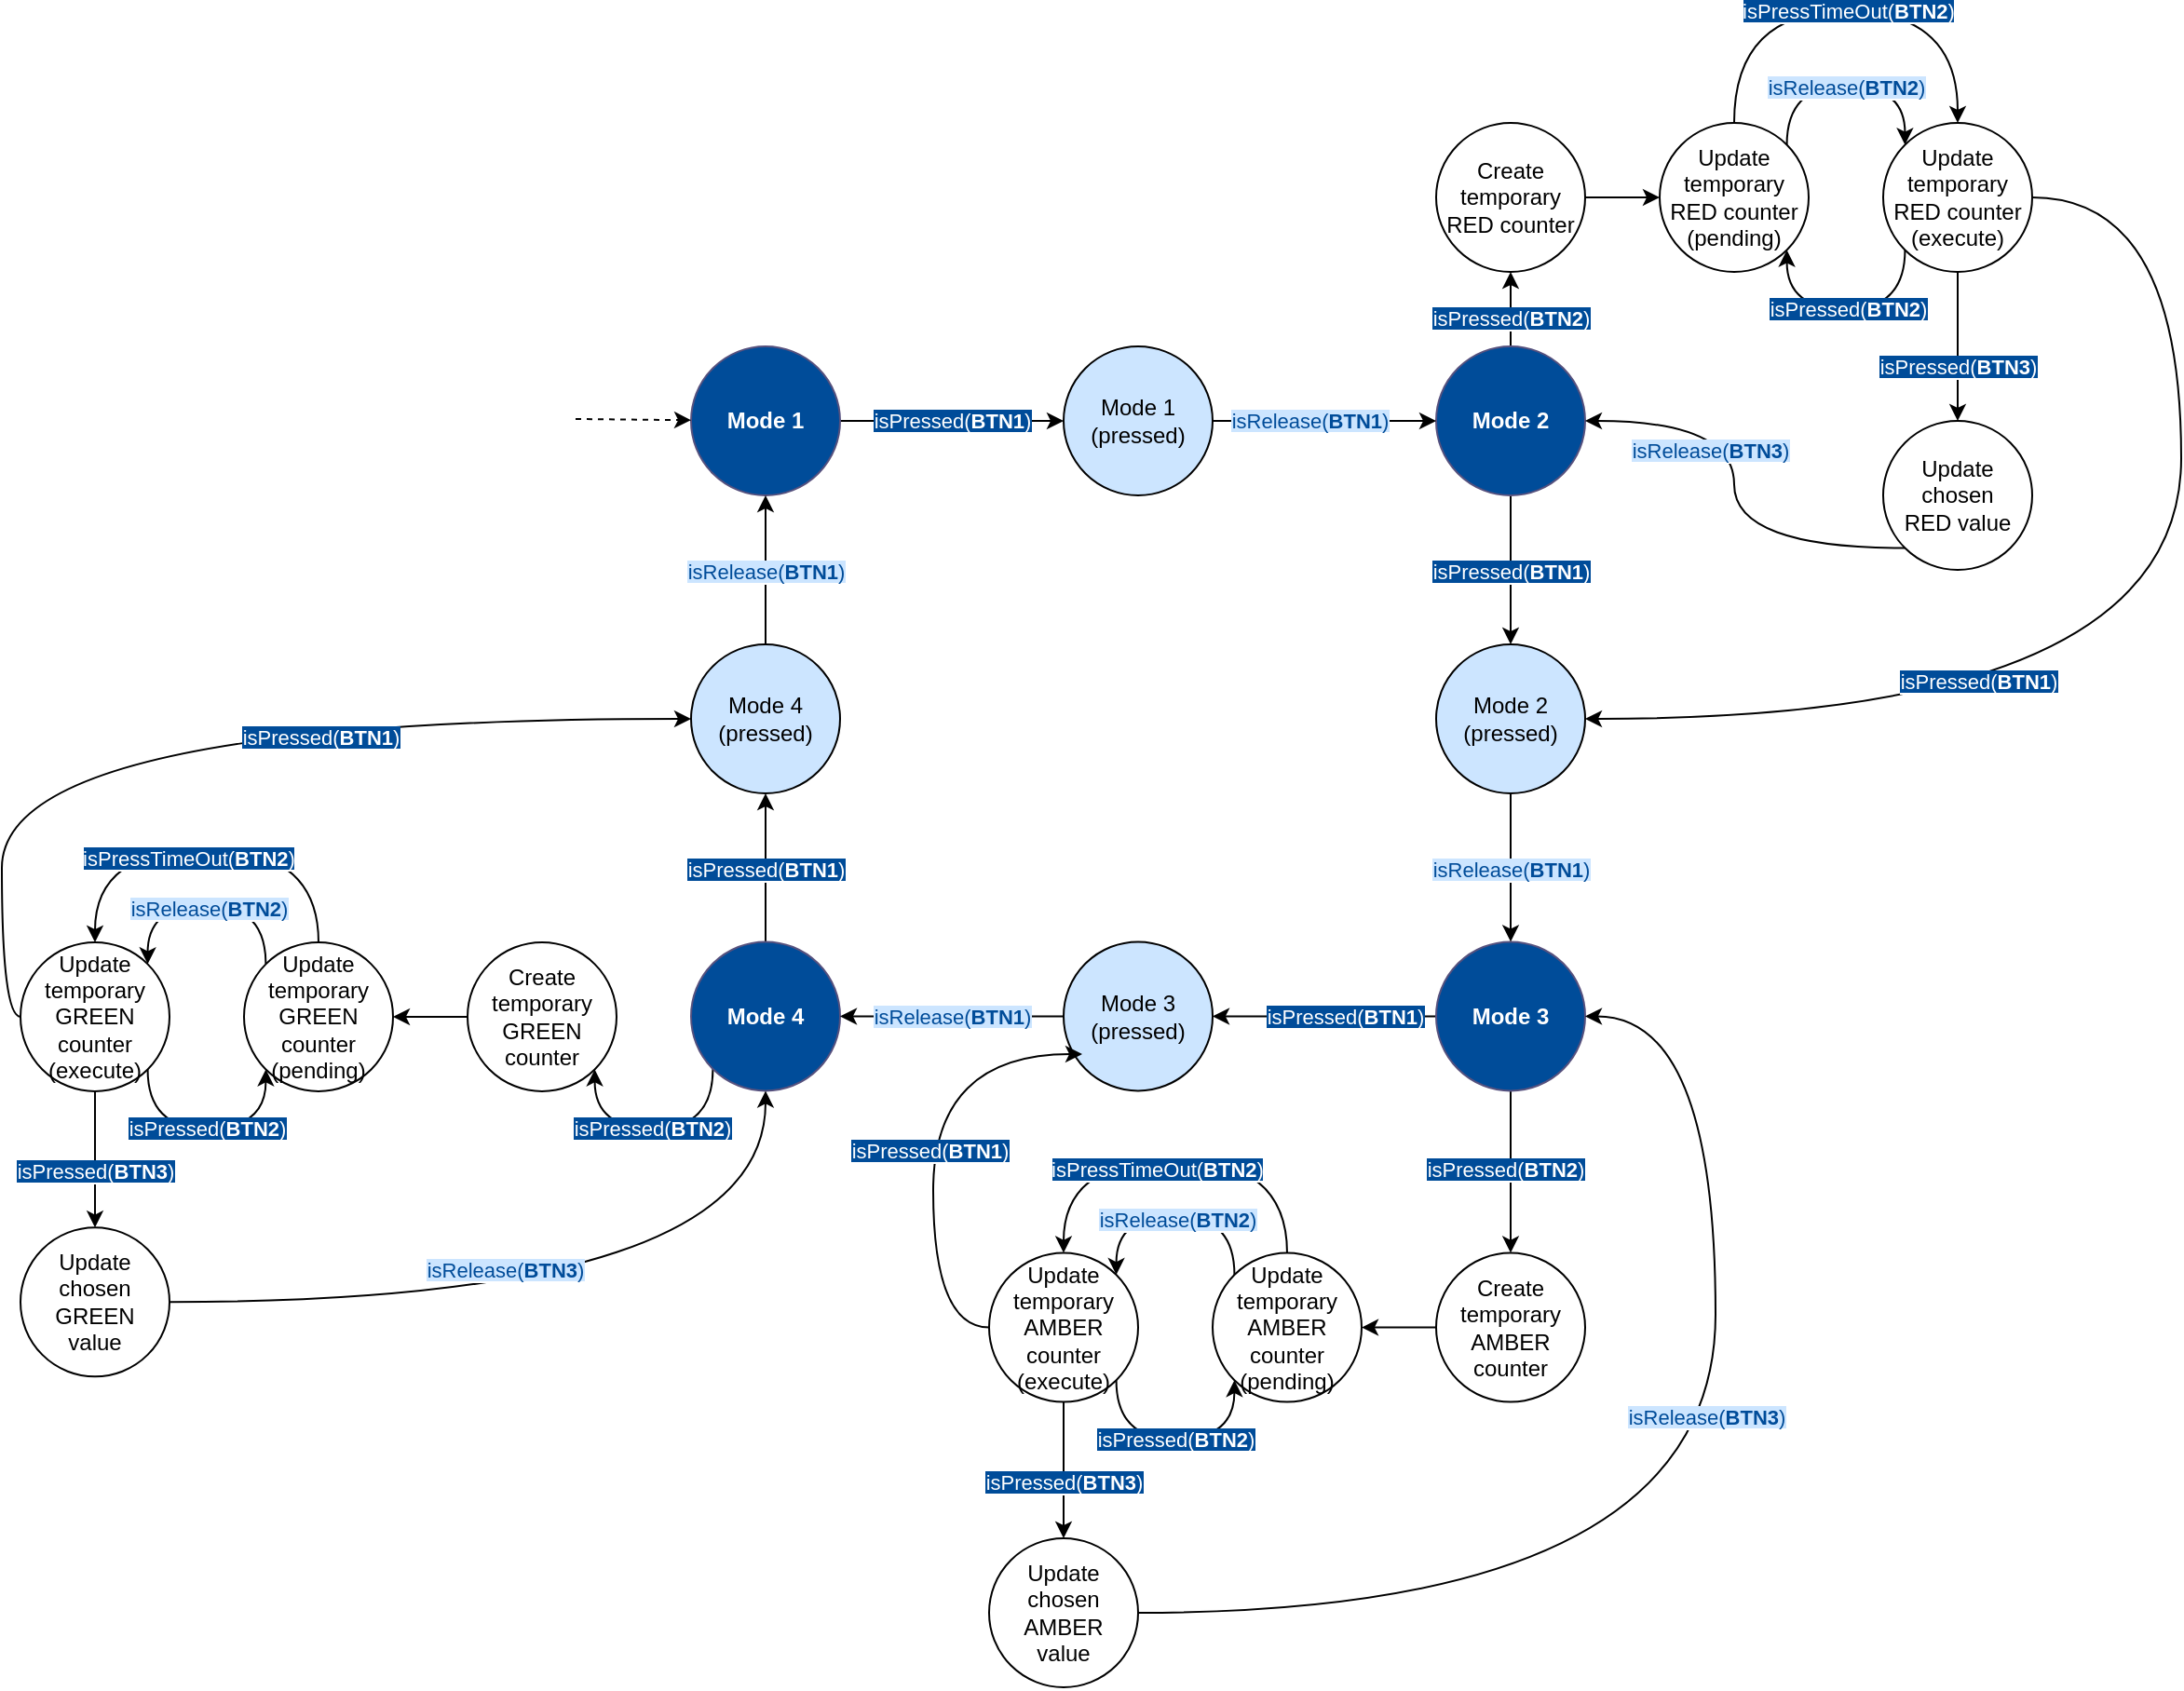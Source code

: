 <mxfile>
    <diagram name="ALL" id="VMVmmBq5v1BKjIlpJV4w">
        <mxGraphModel dx="3440" dy="1440" grid="1" gridSize="10" guides="1" tooltips="1" connect="1" arrows="1" fold="1" page="1" pageScale="1" pageWidth="850" pageHeight="1100" math="0" shadow="0">
            <root>
                <mxCell id="Kl94CpffAwTvGEuPzRZP-0"/>
                <mxCell id="Kl94CpffAwTvGEuPzRZP-1" parent="Kl94CpffAwTvGEuPzRZP-0"/>
                <mxCell id="Kl94CpffAwTvGEuPzRZP-2" value="&lt;span style=&quot;background-color: rgb(0, 76, 153);&quot;&gt;&lt;font color=&quot;#ffffff&quot;&gt;isPressed(&lt;b&gt;BTN1&lt;/b&gt;)&lt;/font&gt;&lt;/span&gt;" style="edgeStyle=none;html=1;exitX=1;exitY=0.5;exitDx=0;exitDy=0;" parent="Kl94CpffAwTvGEuPzRZP-1" source="Kl94CpffAwTvGEuPzRZP-3" target="Kl94CpffAwTvGEuPzRZP-21" edge="1">
                    <mxGeometry relative="1" as="geometry">
                        <mxPoint as="offset"/>
                    </mxGeometry>
                </mxCell>
                <mxCell id="Kl94CpffAwTvGEuPzRZP-3" value="&lt;b&gt;&lt;font color=&quot;#ffffff&quot;&gt;Mode 1&lt;/font&gt;&lt;/b&gt;" style="ellipse;whiteSpace=wrap;html=1;aspect=fixed;fillColor=#004C99;strokeColor=#56517E;" parent="Kl94CpffAwTvGEuPzRZP-1" vertex="1">
                    <mxGeometry x="570" y="260" width="80" height="80" as="geometry"/>
                </mxCell>
                <mxCell id="Kl94CpffAwTvGEuPzRZP-4" style="edgeStyle=orthogonalEdgeStyle;curved=1;html=1;exitX=0.5;exitY=1;exitDx=0;exitDy=0;entryX=0.5;entryY=0;entryDx=0;entryDy=0;fontColor=#004C99;" parent="Kl94CpffAwTvGEuPzRZP-1" source="Kl94CpffAwTvGEuPzRZP-8" target="Kl94CpffAwTvGEuPzRZP-24" edge="1">
                    <mxGeometry relative="1" as="geometry">
                        <Array as="points">
                            <mxPoint x="1010" y="380"/>
                            <mxPoint x="1010" y="380"/>
                        </Array>
                    </mxGeometry>
                </mxCell>
                <mxCell id="Kl94CpffAwTvGEuPzRZP-5" value="&lt;span style=&quot;color: rgb(255, 255, 255); background-color: rgb(0, 76, 153);&quot;&gt;isPressed(&lt;/span&gt;&lt;b style=&quot;border-color: var(--border-color); color: rgb(255, 255, 255); background-color: rgb(0, 76, 153);&quot;&gt;BTN1&lt;/b&gt;&lt;span style=&quot;color: rgb(255, 255, 255); background-color: rgb(0, 76, 153);&quot;&gt;)&lt;/span&gt;" style="edgeLabel;html=1;align=center;verticalAlign=middle;resizable=0;points=[];" parent="Kl94CpffAwTvGEuPzRZP-4" vertex="1" connectable="0">
                    <mxGeometry x="-0.366" y="-3" relative="1" as="geometry">
                        <mxPoint x="3" y="15" as="offset"/>
                    </mxGeometry>
                </mxCell>
                <mxCell id="Kl94CpffAwTvGEuPzRZP-6" style="edgeStyle=orthogonalEdgeStyle;curved=1;html=1;exitX=0.5;exitY=0;exitDx=0;exitDy=0;entryX=0.5;entryY=1;entryDx=0;entryDy=0;labelBackgroundColor=#004C99;fontColor=#FFFFFF;" parent="Kl94CpffAwTvGEuPzRZP-1" source="Kl94CpffAwTvGEuPzRZP-8" target="Kl94CpffAwTvGEuPzRZP-32" edge="1">
                    <mxGeometry relative="1" as="geometry">
                        <Array as="points">
                            <mxPoint x="1010" y="240"/>
                            <mxPoint x="1010" y="240"/>
                        </Array>
                    </mxGeometry>
                </mxCell>
                <mxCell id="Kl94CpffAwTvGEuPzRZP-7" value="&lt;span style=&quot;background-color: rgb(0, 76, 153);&quot;&gt;isPressed(&lt;/span&gt;&lt;b style=&quot;border-color: var(--border-color); background-color: rgb(0, 76, 153);&quot;&gt;BTN2&lt;/b&gt;&lt;span style=&quot;background-color: rgb(0, 76, 153);&quot;&gt;)&lt;/span&gt;" style="edgeLabel;html=1;align=center;verticalAlign=middle;resizable=0;points=[];fontColor=#FFFFFF;" parent="Kl94CpffAwTvGEuPzRZP-6" vertex="1" connectable="0">
                    <mxGeometry x="0.114" relative="1" as="geometry">
                        <mxPoint y="7" as="offset"/>
                    </mxGeometry>
                </mxCell>
                <mxCell id="Kl94CpffAwTvGEuPzRZP-8" value="&lt;b&gt;&lt;font color=&quot;#ffffff&quot;&gt;Mode 2&lt;/font&gt;&lt;/b&gt;" style="ellipse;whiteSpace=wrap;html=1;aspect=fixed;fillColor=#004C99;strokeColor=#56517E;" parent="Kl94CpffAwTvGEuPzRZP-1" vertex="1">
                    <mxGeometry x="970" y="260" width="80" height="80" as="geometry"/>
                </mxCell>
                <mxCell id="Kl94CpffAwTvGEuPzRZP-9" style="edgeStyle=orthogonalEdgeStyle;curved=1;html=1;exitX=0;exitY=0.5;exitDx=0;exitDy=0;entryX=1;entryY=0.5;entryDx=0;entryDy=0;fontColor=#004C99;" parent="Kl94CpffAwTvGEuPzRZP-1" source="Kl94CpffAwTvGEuPzRZP-13" target="Kl94CpffAwTvGEuPzRZP-27" edge="1">
                    <mxGeometry relative="1" as="geometry"/>
                </mxCell>
                <mxCell id="Kl94CpffAwTvGEuPzRZP-10" value="&lt;span style=&quot;color: rgb(255, 255, 255); background-color: rgb(0, 76, 153);&quot;&gt;isPressed(&lt;/span&gt;&lt;b style=&quot;border-color: var(--border-color); color: rgb(255, 255, 255); background-color: rgb(0, 76, 153);&quot;&gt;BTN1&lt;/b&gt;&lt;span style=&quot;color: rgb(255, 255, 255); background-color: rgb(0, 76, 153);&quot;&gt;)&lt;/span&gt;" style="edgeLabel;html=1;align=center;verticalAlign=middle;resizable=0;points=[];" parent="Kl94CpffAwTvGEuPzRZP-9" vertex="1" connectable="0">
                    <mxGeometry x="0.202" relative="1" as="geometry">
                        <mxPoint x="23" as="offset"/>
                    </mxGeometry>
                </mxCell>
                <mxCell id="Kl94CpffAwTvGEuPzRZP-11" style="edgeStyle=orthogonalEdgeStyle;curved=1;html=1;labelBackgroundColor=#004C99;fontColor=#FFFFFF;" parent="Kl94CpffAwTvGEuPzRZP-1" source="Kl94CpffAwTvGEuPzRZP-13" target="Kl94CpffAwTvGEuPzRZP-49" edge="1">
                    <mxGeometry relative="1" as="geometry">
                        <mxPoint x="1010" y="710.0" as="sourcePoint"/>
                        <Array as="points">
                            <mxPoint x="1010" y="700"/>
                            <mxPoint x="1010" y="700"/>
                        </Array>
                    </mxGeometry>
                </mxCell>
                <mxCell id="Kl94CpffAwTvGEuPzRZP-12" value="&lt;span style=&quot;border-color: var(--border-color); color: rgb(255, 255, 255); background-color: rgb(0, 76, 153);&quot;&gt;isPressed(&lt;/span&gt;&lt;b style=&quot;border-color: var(--border-color); color: rgb(255, 255, 255); background-color: rgb(0, 76, 153);&quot;&gt;BTN2&lt;/b&gt;&lt;span style=&quot;border-color: var(--border-color); color: rgb(255, 255, 255); background-color: rgb(0, 76, 153);&quot;&gt;)&lt;/span&gt;" style="edgeLabel;html=1;align=center;verticalAlign=middle;resizable=0;points=[];fontColor=#004C99;" parent="Kl94CpffAwTvGEuPzRZP-11" vertex="1" connectable="0">
                    <mxGeometry x="-0.293" y="-3" relative="1" as="geometry">
                        <mxPoint y="11" as="offset"/>
                    </mxGeometry>
                </mxCell>
                <mxCell id="Kl94CpffAwTvGEuPzRZP-13" value="&lt;b&gt;&lt;font color=&quot;#ffffff&quot;&gt;Mode 3&lt;/font&gt;&lt;/b&gt;" style="ellipse;whiteSpace=wrap;html=1;aspect=fixed;fillColor=#004C99;strokeColor=#56517E;" parent="Kl94CpffAwTvGEuPzRZP-1" vertex="1">
                    <mxGeometry x="970" y="579.7" width="80" height="80" as="geometry"/>
                </mxCell>
                <mxCell id="Kl94CpffAwTvGEuPzRZP-14" style="edgeStyle=orthogonalEdgeStyle;curved=1;html=1;exitX=0.5;exitY=0;exitDx=0;exitDy=0;fontColor=#004C99;" parent="Kl94CpffAwTvGEuPzRZP-1" source="Kl94CpffAwTvGEuPzRZP-18" target="Kl94CpffAwTvGEuPzRZP-30" edge="1">
                    <mxGeometry relative="1" as="geometry">
                        <Array as="points">
                            <mxPoint x="610" y="680"/>
                            <mxPoint x="610" y="680"/>
                        </Array>
                    </mxGeometry>
                </mxCell>
                <mxCell id="Kl94CpffAwTvGEuPzRZP-15" value="&lt;span style=&quot;color: rgb(255, 255, 255); background-color: rgb(0, 76, 153);&quot;&gt;isPressed(&lt;/span&gt;&lt;b style=&quot;border-color: var(--border-color); color: rgb(255, 255, 255); background-color: rgb(0, 76, 153);&quot;&gt;BTN1&lt;/b&gt;&lt;span style=&quot;color: rgb(255, 255, 255); background-color: rgb(0, 76, 153);&quot;&gt;)&lt;/span&gt;" style="edgeLabel;html=1;align=center;verticalAlign=middle;resizable=0;points=[];" parent="Kl94CpffAwTvGEuPzRZP-14" vertex="1" connectable="0">
                    <mxGeometry x="0.378" y="-1" relative="1" as="geometry">
                        <mxPoint x="-1" y="-47" as="offset"/>
                    </mxGeometry>
                </mxCell>
                <mxCell id="Kl94CpffAwTvGEuPzRZP-16" style="edgeStyle=orthogonalEdgeStyle;curved=1;html=1;exitX=0;exitY=1;exitDx=0;exitDy=0;entryX=1;entryY=1;entryDx=0;entryDy=0;labelBackgroundColor=#004C99;fontColor=#004C99;" parent="Kl94CpffAwTvGEuPzRZP-1" source="Kl94CpffAwTvGEuPzRZP-18" target="Kl94CpffAwTvGEuPzRZP-66" edge="1">
                    <mxGeometry relative="1" as="geometry">
                        <Array as="points">
                            <mxPoint x="582" y="680"/>
                            <mxPoint x="518" y="680"/>
                        </Array>
                    </mxGeometry>
                </mxCell>
                <mxCell id="Kl94CpffAwTvGEuPzRZP-17" value="&lt;span style=&quot;border-color: var(--border-color); color: rgb(255, 255, 255); background-color: rgb(0, 76, 153);&quot;&gt;isPressed(&lt;/span&gt;&lt;b style=&quot;border-color: var(--border-color); color: rgb(255, 255, 255); background-color: rgb(0, 76, 153);&quot;&gt;BTN2&lt;/b&gt;&lt;span style=&quot;border-color: var(--border-color); color: rgb(255, 255, 255); background-color: rgb(0, 76, 153);&quot;&gt;)&lt;/span&gt;" style="edgeLabel;html=1;align=center;verticalAlign=middle;resizable=0;points=[];fontColor=#004C99;" parent="Kl94CpffAwTvGEuPzRZP-16" vertex="1" connectable="0">
                    <mxGeometry x="0.249" relative="1" as="geometry">
                        <mxPoint x="15" as="offset"/>
                    </mxGeometry>
                </mxCell>
                <mxCell id="Kl94CpffAwTvGEuPzRZP-18" value="&lt;b&gt;&lt;font color=&quot;#ffffff&quot;&gt;Mode 4&lt;/font&gt;&lt;/b&gt;" style="ellipse;whiteSpace=wrap;html=1;aspect=fixed;fillColor=#004C99;strokeColor=#56517E;" parent="Kl94CpffAwTvGEuPzRZP-1" vertex="1">
                    <mxGeometry x="570" y="579.7" width="80" height="80" as="geometry"/>
                </mxCell>
                <mxCell id="Kl94CpffAwTvGEuPzRZP-19" style="edgeStyle=orthogonalEdgeStyle;curved=1;html=1;exitX=1;exitY=0.5;exitDx=0;exitDy=0;fontColor=#004C99;" parent="Kl94CpffAwTvGEuPzRZP-1" source="Kl94CpffAwTvGEuPzRZP-21" target="Kl94CpffAwTvGEuPzRZP-8" edge="1">
                    <mxGeometry relative="1" as="geometry">
                        <Array as="points">
                            <mxPoint x="910" y="300"/>
                            <mxPoint x="910" y="300"/>
                        </Array>
                    </mxGeometry>
                </mxCell>
                <mxCell id="Kl94CpffAwTvGEuPzRZP-20" value="&lt;font style=&quot;background-color: rgb(204, 229, 255);&quot; color=&quot;#004c99&quot;&gt;isRelease(&lt;b&gt;BTN1&lt;/b&gt;)&lt;/font&gt;" style="edgeLabel;html=1;align=center;verticalAlign=middle;resizable=0;points=[];fontColor=#FFFFFF;" parent="Kl94CpffAwTvGEuPzRZP-19" vertex="1" connectable="0">
                    <mxGeometry x="0.161" y="1" relative="1" as="geometry">
                        <mxPoint x="-18" y="1" as="offset"/>
                    </mxGeometry>
                </mxCell>
                <mxCell id="Kl94CpffAwTvGEuPzRZP-21" value="Mode 1&lt;br&gt;(pressed)" style="ellipse;whiteSpace=wrap;html=1;aspect=fixed;fillColor=#CCE5FF;" parent="Kl94CpffAwTvGEuPzRZP-1" vertex="1">
                    <mxGeometry x="770" y="260" width="80" height="80" as="geometry"/>
                </mxCell>
                <mxCell id="Kl94CpffAwTvGEuPzRZP-22" style="edgeStyle=orthogonalEdgeStyle;curved=1;html=1;exitX=0.5;exitY=1;exitDx=0;exitDy=0;fontColor=#004C99;" parent="Kl94CpffAwTvGEuPzRZP-1" source="Kl94CpffAwTvGEuPzRZP-24" target="Kl94CpffAwTvGEuPzRZP-13" edge="1">
                    <mxGeometry relative="1" as="geometry"/>
                </mxCell>
                <mxCell id="Kl94CpffAwTvGEuPzRZP-23" value="&lt;span style=&quot;background-color: rgb(204, 229, 255);&quot;&gt;isRelease(&lt;/span&gt;&lt;b style=&quot;border-color: var(--border-color); background-color: rgb(204, 229, 255);&quot;&gt;BTN1&lt;/b&gt;&lt;span style=&quot;background-color: rgb(204, 229, 255);&quot;&gt;)&lt;/span&gt;" style="edgeLabel;html=1;align=center;verticalAlign=middle;resizable=0;points=[];fontColor=#004C99;" parent="Kl94CpffAwTvGEuPzRZP-22" vertex="1" connectable="0">
                    <mxGeometry x="-0.184" y="1" relative="1" as="geometry">
                        <mxPoint x="-1" y="8" as="offset"/>
                    </mxGeometry>
                </mxCell>
                <mxCell id="Kl94CpffAwTvGEuPzRZP-24" value="Mode 2&lt;br&gt;(pressed)" style="ellipse;whiteSpace=wrap;html=1;aspect=fixed;fillColor=#CCE5FF;" parent="Kl94CpffAwTvGEuPzRZP-1" vertex="1">
                    <mxGeometry x="970" y="420" width="80" height="80" as="geometry"/>
                </mxCell>
                <mxCell id="Kl94CpffAwTvGEuPzRZP-25" style="edgeStyle=orthogonalEdgeStyle;curved=1;html=1;exitX=0;exitY=0.5;exitDx=0;exitDy=0;entryX=1;entryY=0.5;entryDx=0;entryDy=0;fontColor=#004C99;" parent="Kl94CpffAwTvGEuPzRZP-1" source="Kl94CpffAwTvGEuPzRZP-27" target="Kl94CpffAwTvGEuPzRZP-18" edge="1">
                    <mxGeometry relative="1" as="geometry"/>
                </mxCell>
                <mxCell id="Kl94CpffAwTvGEuPzRZP-26" value="&lt;span style=&quot;border-color: var(--border-color); background-color: rgb(204, 229, 255);&quot;&gt;isRelease(&lt;/span&gt;&lt;b style=&quot;border-color: var(--border-color); background-color: rgb(204, 229, 255);&quot;&gt;BTN1&lt;/b&gt;&lt;span style=&quot;border-color: var(--border-color); background-color: rgb(204, 229, 255);&quot;&gt;)&lt;/span&gt;" style="edgeLabel;html=1;align=center;verticalAlign=middle;resizable=0;points=[];fontColor=#004C99;" parent="Kl94CpffAwTvGEuPzRZP-25" vertex="1" connectable="0">
                    <mxGeometry x="0.203" relative="1" as="geometry">
                        <mxPoint x="12" as="offset"/>
                    </mxGeometry>
                </mxCell>
                <mxCell id="Kl94CpffAwTvGEuPzRZP-27" value="Mode 3&lt;br&gt;(pressed)" style="ellipse;whiteSpace=wrap;html=1;aspect=fixed;fillColor=#CCE5FF;" parent="Kl94CpffAwTvGEuPzRZP-1" vertex="1">
                    <mxGeometry x="770" y="579.7" width="80" height="80" as="geometry"/>
                </mxCell>
                <mxCell id="Kl94CpffAwTvGEuPzRZP-28" style="edgeStyle=orthogonalEdgeStyle;curved=1;html=1;exitX=0.5;exitY=0;exitDx=0;exitDy=0;entryX=0.5;entryY=1;entryDx=0;entryDy=0;fontColor=#004C99;" parent="Kl94CpffAwTvGEuPzRZP-1" source="Kl94CpffAwTvGEuPzRZP-30" target="Kl94CpffAwTvGEuPzRZP-3" edge="1">
                    <mxGeometry relative="1" as="geometry"/>
                </mxCell>
                <mxCell id="Kl94CpffAwTvGEuPzRZP-29" value="&lt;span style=&quot;border-color: var(--border-color); background-color: rgb(204, 229, 255);&quot;&gt;isRelease(&lt;/span&gt;&lt;b style=&quot;border-color: var(--border-color); background-color: rgb(204, 229, 255);&quot;&gt;BTN1&lt;/b&gt;&lt;span style=&quot;border-color: var(--border-color); background-color: rgb(204, 229, 255);&quot;&gt;)&lt;/span&gt;" style="edgeLabel;html=1;align=center;verticalAlign=middle;resizable=0;points=[];fontColor=#004C99;" parent="Kl94CpffAwTvGEuPzRZP-28" vertex="1" connectable="0">
                    <mxGeometry x="-0.057" y="-2" relative="1" as="geometry">
                        <mxPoint x="-2" y="-2" as="offset"/>
                    </mxGeometry>
                </mxCell>
                <mxCell id="Kl94CpffAwTvGEuPzRZP-30" value="Mode 4&lt;br&gt;(pressed)" style="ellipse;whiteSpace=wrap;html=1;aspect=fixed;fillColor=#CCE5FF;" parent="Kl94CpffAwTvGEuPzRZP-1" vertex="1">
                    <mxGeometry x="570" y="420" width="80" height="80" as="geometry"/>
                </mxCell>
                <mxCell id="Kl94CpffAwTvGEuPzRZP-31" style="edgeStyle=orthogonalEdgeStyle;curved=1;html=1;exitX=1;exitY=0.5;exitDx=0;exitDy=0;labelBackgroundColor=#004C99;fontColor=#FFFFFF;" parent="Kl94CpffAwTvGEuPzRZP-1" source="Kl94CpffAwTvGEuPzRZP-32" target="Kl94CpffAwTvGEuPzRZP-37" edge="1">
                    <mxGeometry relative="1" as="geometry"/>
                </mxCell>
                <mxCell id="Kl94CpffAwTvGEuPzRZP-32" value="Create temporary&lt;br&gt;RED counter" style="ellipse;whiteSpace=wrap;html=1;aspect=fixed;" parent="Kl94CpffAwTvGEuPzRZP-1" vertex="1">
                    <mxGeometry x="970" y="140" width="80" height="80" as="geometry"/>
                </mxCell>
                <mxCell id="Kl94CpffAwTvGEuPzRZP-33" style="edgeStyle=orthogonalEdgeStyle;curved=1;html=1;exitX=0;exitY=0;exitDx=0;exitDy=0;entryX=0;entryY=0;entryDx=0;entryDy=0;labelBackgroundColor=#004C99;fontColor=#FFFFFF;" parent="Kl94CpffAwTvGEuPzRZP-1" source="Kl94CpffAwTvGEuPzRZP-37" target="Kl94CpffAwTvGEuPzRZP-44" edge="1">
                    <mxGeometry relative="1" as="geometry">
                        <Array as="points">
                            <mxPoint x="1158" y="120"/>
                            <mxPoint x="1222" y="120"/>
                        </Array>
                    </mxGeometry>
                </mxCell>
                <mxCell id="Kl94CpffAwTvGEuPzRZP-34" value="&lt;span style=&quot;color: rgb(0, 76, 153); background-color: rgb(204, 229, 255);&quot;&gt;isRelease(&lt;/span&gt;&lt;b style=&quot;border-color: var(--border-color); color: rgb(0, 76, 153); background-color: rgb(204, 229, 255);&quot;&gt;BTN2&lt;/b&gt;&lt;span style=&quot;color: rgb(0, 76, 153); background-color: rgb(204, 229, 255);&quot;&gt;)&lt;/span&gt;" style="edgeLabel;html=1;align=center;verticalAlign=middle;resizable=0;points=[];fontColor=#FFFFFF;" parent="Kl94CpffAwTvGEuPzRZP-33" vertex="1" connectable="0">
                    <mxGeometry x="-0.092" y="-1" relative="1" as="geometry">
                        <mxPoint x="6" as="offset"/>
                    </mxGeometry>
                </mxCell>
                <mxCell id="Kl94CpffAwTvGEuPzRZP-35" style="edgeStyle=orthogonalEdgeStyle;curved=1;html=1;exitX=0;exitY=0.5;exitDx=0;exitDy=0;entryX=0.5;entryY=0;entryDx=0;entryDy=0;labelBackgroundColor=#004C99;fontColor=#FFFFFF;" parent="Kl94CpffAwTvGEuPzRZP-1" source="Kl94CpffAwTvGEuPzRZP-37" target="Kl94CpffAwTvGEuPzRZP-44" edge="1">
                    <mxGeometry relative="1" as="geometry">
                        <Array as="points">
                            <mxPoint x="1130" y="80"/>
                            <mxPoint x="1250" y="80"/>
                        </Array>
                    </mxGeometry>
                </mxCell>
                <mxCell id="Kl94CpffAwTvGEuPzRZP-36" value="&lt;span style=&quot;border-color: var(--border-color); background-color: rgb(0, 76, 153);&quot;&gt;isPressTimeOut(&lt;b&gt;BTN2&lt;/b&gt;)&lt;br&gt;&lt;/span&gt;" style="edgeLabel;html=1;align=center;verticalAlign=middle;resizable=0;points=[];fontColor=#FFFFFF;" parent="Kl94CpffAwTvGEuPzRZP-35" vertex="1" connectable="0">
                    <mxGeometry x="-0.129" relative="1" as="geometry">
                        <mxPoint x="16" as="offset"/>
                    </mxGeometry>
                </mxCell>
                <mxCell id="Kl94CpffAwTvGEuPzRZP-37" value="Update &lt;br&gt;temporary&lt;br&gt;RED counter&lt;br&gt;(pending)" style="ellipse;whiteSpace=wrap;html=1;aspect=fixed;direction=south;" parent="Kl94CpffAwTvGEuPzRZP-1" vertex="1">
                    <mxGeometry x="1090" y="140" width="80" height="80" as="geometry"/>
                </mxCell>
                <mxCell id="Kl94CpffAwTvGEuPzRZP-38" style="edgeStyle=orthogonalEdgeStyle;curved=1;html=1;exitX=0;exitY=1;exitDx=0;exitDy=0;entryX=1;entryY=0;entryDx=0;entryDy=0;labelBackgroundColor=#004C99;fontColor=#FFFFFF;" parent="Kl94CpffAwTvGEuPzRZP-1" source="Kl94CpffAwTvGEuPzRZP-44" target="Kl94CpffAwTvGEuPzRZP-37" edge="1">
                    <mxGeometry relative="1" as="geometry">
                        <Array as="points">
                            <mxPoint x="1222" y="240"/>
                            <mxPoint x="1158" y="240"/>
                        </Array>
                    </mxGeometry>
                </mxCell>
                <mxCell id="Kl94CpffAwTvGEuPzRZP-39" value="&lt;span style=&quot;border-color: var(--border-color); background-color: rgb(0, 76, 153);&quot;&gt;isPressed(&lt;/span&gt;&lt;b style=&quot;border-color: var(--border-color); background-color: rgb(0, 76, 153);&quot;&gt;BTN2&lt;/b&gt;&lt;span style=&quot;border-color: var(--border-color); background-color: rgb(0, 76, 153);&quot;&gt;)&lt;/span&gt;" style="edgeLabel;html=1;align=center;verticalAlign=middle;resizable=0;points=[];fontColor=#FFFFFF;" parent="Kl94CpffAwTvGEuPzRZP-38" vertex="1" connectable="0">
                    <mxGeometry x="0.215" y="-4" relative="1" as="geometry">
                        <mxPoint x="14" y="4" as="offset"/>
                    </mxGeometry>
                </mxCell>
                <mxCell id="Kl94CpffAwTvGEuPzRZP-40" style="edgeStyle=orthogonalEdgeStyle;curved=1;html=1;exitX=0.5;exitY=1;exitDx=0;exitDy=0;labelBackgroundColor=#004C99;fontColor=#FFFFFF;" parent="Kl94CpffAwTvGEuPzRZP-1" source="Kl94CpffAwTvGEuPzRZP-44" target="Kl94CpffAwTvGEuPzRZP-47" edge="1">
                    <mxGeometry relative="1" as="geometry"/>
                </mxCell>
                <mxCell id="Kl94CpffAwTvGEuPzRZP-41" value="&lt;span style=&quot;border-color: var(--border-color); background-color: rgb(0, 76, 153);&quot;&gt;isPressed(&lt;/span&gt;&lt;b style=&quot;border-color: var(--border-color); background-color: rgb(0, 76, 153);&quot;&gt;BTN3&lt;/b&gt;&lt;span style=&quot;border-color: var(--border-color); background-color: rgb(0, 76, 153);&quot;&gt;)&lt;/span&gt;" style="edgeLabel;html=1;align=center;verticalAlign=middle;resizable=0;points=[];fontColor=#FFFFFF;" parent="Kl94CpffAwTvGEuPzRZP-40" vertex="1" connectable="0">
                    <mxGeometry x="-0.218" y="1" relative="1" as="geometry">
                        <mxPoint x="-1" y="19" as="offset"/>
                    </mxGeometry>
                </mxCell>
                <mxCell id="Kl94CpffAwTvGEuPzRZP-42" style="edgeStyle=orthogonalEdgeStyle;curved=1;html=1;exitX=1;exitY=0.5;exitDx=0;exitDy=0;entryX=1;entryY=0.5;entryDx=0;entryDy=0;labelBackgroundColor=#004C99;fontColor=#004C99;" parent="Kl94CpffAwTvGEuPzRZP-1" source="Kl94CpffAwTvGEuPzRZP-44" target="Kl94CpffAwTvGEuPzRZP-24" edge="1">
                    <mxGeometry relative="1" as="geometry">
                        <Array as="points">
                            <mxPoint x="1370" y="180"/>
                            <mxPoint x="1370" y="460"/>
                        </Array>
                    </mxGeometry>
                </mxCell>
                <mxCell id="Kl94CpffAwTvGEuPzRZP-43" value="&lt;span style=&quot;color: rgb(255, 255, 255); background-color: rgb(0, 76, 153);&quot;&gt;isPressed(&lt;/span&gt;&lt;b style=&quot;border-color: var(--border-color); color: rgb(255, 255, 255); background-color: rgb(0, 76, 153);&quot;&gt;BTN1&lt;/b&gt;&lt;span style=&quot;color: rgb(255, 255, 255); background-color: rgb(0, 76, 153);&quot;&gt;)&lt;/span&gt;" style="edgeLabel;html=1;align=center;verticalAlign=middle;resizable=0;points=[];fontColor=#004C99;" parent="Kl94CpffAwTvGEuPzRZP-42" vertex="1" connectable="0">
                    <mxGeometry x="0.381" y="-20" relative="1" as="geometry">
                        <mxPoint as="offset"/>
                    </mxGeometry>
                </mxCell>
                <mxCell id="Kl94CpffAwTvGEuPzRZP-44" value="Update&lt;br style=&quot;border-color: var(--border-color);&quot;&gt;temporary&lt;br style=&quot;border-color: var(--border-color);&quot;&gt;RED counter&lt;br style=&quot;border-color: var(--border-color);&quot;&gt;(execute)" style="ellipse;whiteSpace=wrap;html=1;aspect=fixed;" parent="Kl94CpffAwTvGEuPzRZP-1" vertex="1">
                    <mxGeometry x="1210" y="140" width="80" height="80" as="geometry"/>
                </mxCell>
                <mxCell id="Kl94CpffAwTvGEuPzRZP-45" style="edgeStyle=orthogonalEdgeStyle;curved=1;html=1;exitX=0;exitY=1;exitDx=0;exitDy=0;entryX=1;entryY=0.5;entryDx=0;entryDy=0;labelBackgroundColor=#004C99;fontColor=#FFFFFF;" parent="Kl94CpffAwTvGEuPzRZP-1" source="Kl94CpffAwTvGEuPzRZP-47" target="Kl94CpffAwTvGEuPzRZP-8" edge="1">
                    <mxGeometry relative="1" as="geometry"/>
                </mxCell>
                <mxCell id="Kl94CpffAwTvGEuPzRZP-46" value="&lt;span style=&quot;border-color: var(--border-color); color: rgb(0, 76, 153); background-color: rgb(204, 229, 255);&quot;&gt;isRelease(&lt;/span&gt;&lt;b style=&quot;border-color: var(--border-color); color: rgb(0, 76, 153); background-color: rgb(204, 229, 255);&quot;&gt;BTN3&lt;/b&gt;&lt;span style=&quot;border-color: var(--border-color); color: rgb(0, 76, 153); background-color: rgb(204, 229, 255);&quot;&gt;)&lt;/span&gt;" style="edgeLabel;html=1;align=center;verticalAlign=middle;resizable=0;points=[];fontColor=#FFFFFF;" parent="Kl94CpffAwTvGEuPzRZP-45" vertex="1" connectable="0">
                    <mxGeometry x="0.201" y="13" relative="1" as="geometry">
                        <mxPoint as="offset"/>
                    </mxGeometry>
                </mxCell>
                <mxCell id="Kl94CpffAwTvGEuPzRZP-47" value="Update&lt;br&gt;chosen&lt;br&gt;RED value" style="ellipse;whiteSpace=wrap;html=1;aspect=fixed;" parent="Kl94CpffAwTvGEuPzRZP-1" vertex="1">
                    <mxGeometry x="1210" y="300" width="80" height="80" as="geometry"/>
                </mxCell>
                <mxCell id="Kl94CpffAwTvGEuPzRZP-48" style="edgeStyle=orthogonalEdgeStyle;curved=1;html=1;exitX=0;exitY=0.5;exitDx=0;exitDy=0;labelBackgroundColor=#004C99;fontColor=#FFFFFF;" parent="Kl94CpffAwTvGEuPzRZP-1" source="Kl94CpffAwTvGEuPzRZP-49" target="Kl94CpffAwTvGEuPzRZP-54" edge="1">
                    <mxGeometry relative="1" as="geometry"/>
                </mxCell>
                <mxCell id="Kl94CpffAwTvGEuPzRZP-49" value="Create temporary&lt;br&gt;AMBER counter" style="ellipse;whiteSpace=wrap;html=1;aspect=fixed;" parent="Kl94CpffAwTvGEuPzRZP-1" vertex="1">
                    <mxGeometry x="970" y="746.8" width="80" height="80" as="geometry"/>
                </mxCell>
                <mxCell id="Kl94CpffAwTvGEuPzRZP-50" style="edgeStyle=orthogonalEdgeStyle;curved=1;html=1;exitX=0;exitY=1;exitDx=0;exitDy=0;entryX=1;entryY=0;entryDx=0;entryDy=0;labelBackgroundColor=#004C99;fontColor=#004C99;" parent="Kl94CpffAwTvGEuPzRZP-1" source="Kl94CpffAwTvGEuPzRZP-54" target="Kl94CpffAwTvGEuPzRZP-61" edge="1">
                    <mxGeometry relative="1" as="geometry">
                        <Array as="points">
                            <mxPoint x="862" y="726.8"/>
                            <mxPoint x="798" y="726.8"/>
                        </Array>
                    </mxGeometry>
                </mxCell>
                <mxCell id="Kl94CpffAwTvGEuPzRZP-51" value="&lt;span style=&quot;border-color: var(--border-color); background-color: rgb(204, 229, 255);&quot;&gt;isRelease(&lt;/span&gt;&lt;b style=&quot;border-color: var(--border-color); background-color: rgb(204, 229, 255);&quot;&gt;BTN2&lt;/b&gt;&lt;span style=&quot;border-color: var(--border-color); background-color: rgb(204, 229, 255);&quot;&gt;)&lt;/span&gt;" style="edgeLabel;html=1;align=center;verticalAlign=middle;resizable=0;points=[];fontColor=#004C99;" parent="Kl94CpffAwTvGEuPzRZP-50" vertex="1" connectable="0">
                    <mxGeometry x="0.295" y="2" relative="1" as="geometry">
                        <mxPoint x="19" as="offset"/>
                    </mxGeometry>
                </mxCell>
                <mxCell id="Kl94CpffAwTvGEuPzRZP-52" style="edgeStyle=orthogonalEdgeStyle;curved=1;html=1;exitX=0;exitY=0.5;exitDx=0;exitDy=0;entryX=0.5;entryY=0;entryDx=0;entryDy=0;labelBackgroundColor=#004C99;fontColor=#004C99;" parent="Kl94CpffAwTvGEuPzRZP-1" source="Kl94CpffAwTvGEuPzRZP-54" target="Kl94CpffAwTvGEuPzRZP-61" edge="1">
                    <mxGeometry relative="1" as="geometry">
                        <Array as="points">
                            <mxPoint x="890" y="696.8"/>
                            <mxPoint x="770" y="696.8"/>
                        </Array>
                    </mxGeometry>
                </mxCell>
                <mxCell id="Kl94CpffAwTvGEuPzRZP-53" value="&lt;span style=&quot;color: rgb(255, 255, 255); background-color: rgb(0, 76, 153);&quot;&gt;isPressTimeOut(&lt;/span&gt;&lt;b style=&quot;border-color: var(--border-color); color: rgb(255, 255, 255); background-color: rgb(0, 76, 153);&quot;&gt;BTN2&lt;/b&gt;&lt;span style=&quot;color: rgb(255, 255, 255); background-color: rgb(0, 76, 153);&quot;&gt;)&lt;/span&gt;" style="edgeLabel;html=1;align=center;verticalAlign=middle;resizable=0;points=[];fontColor=#004C99;" parent="Kl94CpffAwTvGEuPzRZP-52" vertex="1" connectable="0">
                    <mxGeometry x="0.172" y="5" relative="1" as="geometry">
                        <mxPoint x="9" as="offset"/>
                    </mxGeometry>
                </mxCell>
                <mxCell id="Kl94CpffAwTvGEuPzRZP-54" value="Update &lt;br&gt;temporary&lt;br&gt;AMBER&lt;br&gt;counter&lt;br&gt;(pending)" style="ellipse;whiteSpace=wrap;html=1;aspect=fixed;direction=south;" parent="Kl94CpffAwTvGEuPzRZP-1" vertex="1">
                    <mxGeometry x="850" y="746.8" width="80" height="80" as="geometry"/>
                </mxCell>
                <mxCell id="Kl94CpffAwTvGEuPzRZP-55" style="edgeStyle=orthogonalEdgeStyle;curved=1;html=1;exitX=1;exitY=1;exitDx=0;exitDy=0;entryX=1;entryY=1;entryDx=0;entryDy=0;labelBackgroundColor=#004C99;fontColor=#004C99;" parent="Kl94CpffAwTvGEuPzRZP-1" source="Kl94CpffAwTvGEuPzRZP-61" target="Kl94CpffAwTvGEuPzRZP-54" edge="1">
                    <mxGeometry relative="1" as="geometry">
                        <Array as="points">
                            <mxPoint x="798" y="846.8"/>
                            <mxPoint x="862" y="846.8"/>
                        </Array>
                    </mxGeometry>
                </mxCell>
                <mxCell id="Kl94CpffAwTvGEuPzRZP-56" value="&lt;span style=&quot;border-color: var(--border-color); color: rgb(255, 255, 255); background-color: rgb(0, 76, 153);&quot;&gt;isPressed(&lt;/span&gt;&lt;b style=&quot;border-color: var(--border-color); color: rgb(255, 255, 255); background-color: rgb(0, 76, 153);&quot;&gt;BTN2&lt;/b&gt;&lt;span style=&quot;border-color: var(--border-color); color: rgb(255, 255, 255); background-color: rgb(0, 76, 153);&quot;&gt;)&lt;/span&gt;" style="edgeLabel;html=1;align=center;verticalAlign=middle;resizable=0;points=[];fontColor=#004C99;" parent="Kl94CpffAwTvGEuPzRZP-55" vertex="1" connectable="0">
                    <mxGeometry x="-0.224" relative="1" as="geometry">
                        <mxPoint x="14" as="offset"/>
                    </mxGeometry>
                </mxCell>
                <mxCell id="Kl94CpffAwTvGEuPzRZP-57" style="edgeStyle=orthogonalEdgeStyle;curved=1;html=1;exitX=0;exitY=0.5;exitDx=0;exitDy=0;entryX=0.125;entryY=0.754;entryDx=0;entryDy=0;entryPerimeter=0;labelBackgroundColor=#004C99;fontColor=#004C99;" parent="Kl94CpffAwTvGEuPzRZP-1" source="Kl94CpffAwTvGEuPzRZP-61" target="Kl94CpffAwTvGEuPzRZP-27" edge="1">
                    <mxGeometry relative="1" as="geometry">
                        <Array as="points">
                            <mxPoint x="700" y="787"/>
                            <mxPoint x="700" y="640"/>
                        </Array>
                    </mxGeometry>
                </mxCell>
                <mxCell id="Kl94CpffAwTvGEuPzRZP-58" value="&lt;span style=&quot;border-color: var(--border-color); color: rgb(255, 255, 255); background-color: rgb(0, 76, 153);&quot;&gt;isPressed(&lt;/span&gt;&lt;b style=&quot;border-color: var(--border-color); color: rgb(255, 255, 255); background-color: rgb(0, 76, 153);&quot;&gt;BTN1&lt;/b&gt;&lt;span style=&quot;border-color: var(--border-color); color: rgb(255, 255, 255); background-color: rgb(0, 76, 153);&quot;&gt;)&lt;/span&gt;" style="edgeLabel;html=1;align=center;verticalAlign=middle;resizable=0;points=[];fontColor=#004C99;" parent="Kl94CpffAwTvGEuPzRZP-57" vertex="1" connectable="0">
                    <mxGeometry x="-0.028" y="2" relative="1" as="geometry">
                        <mxPoint as="offset"/>
                    </mxGeometry>
                </mxCell>
                <mxCell id="Kl94CpffAwTvGEuPzRZP-59" style="edgeStyle=orthogonalEdgeStyle;curved=1;html=1;exitX=0.5;exitY=1;exitDx=0;exitDy=0;entryX=0.5;entryY=0;entryDx=0;entryDy=0;labelBackgroundColor=#004C99;fontColor=#004C99;" parent="Kl94CpffAwTvGEuPzRZP-1" source="Kl94CpffAwTvGEuPzRZP-61" target="Kl94CpffAwTvGEuPzRZP-64" edge="1">
                    <mxGeometry relative="1" as="geometry"/>
                </mxCell>
                <mxCell id="Kl94CpffAwTvGEuPzRZP-60" value="&lt;span style=&quot;border-color: var(--border-color); color: rgb(255, 255, 255); background-color: rgb(0, 76, 153);&quot;&gt;isPressed(&lt;/span&gt;&lt;b style=&quot;border-color: var(--border-color); color: rgb(255, 255, 255); background-color: rgb(0, 76, 153);&quot;&gt;BTN3&lt;/b&gt;&lt;span style=&quot;border-color: var(--border-color); color: rgb(255, 255, 255); background-color: rgb(0, 76, 153);&quot;&gt;)&lt;/span&gt;" style="edgeLabel;html=1;align=center;verticalAlign=middle;resizable=0;points=[];fontColor=#004C99;" parent="Kl94CpffAwTvGEuPzRZP-59" vertex="1" connectable="0">
                    <mxGeometry x="0.112" y="2" relative="1" as="geometry">
                        <mxPoint x="-2" y="2" as="offset"/>
                    </mxGeometry>
                </mxCell>
                <mxCell id="Kl94CpffAwTvGEuPzRZP-61" value="Update&lt;br style=&quot;border-color: var(--border-color);&quot;&gt;temporary&lt;br style=&quot;border-color: var(--border-color);&quot;&gt;AMBER&lt;br&gt;counter&lt;br style=&quot;border-color: var(--border-color);&quot;&gt;(execute)" style="ellipse;whiteSpace=wrap;html=1;aspect=fixed;" parent="Kl94CpffAwTvGEuPzRZP-1" vertex="1">
                    <mxGeometry x="730" y="746.8" width="80" height="80" as="geometry"/>
                </mxCell>
                <mxCell id="Kl94CpffAwTvGEuPzRZP-62" style="edgeStyle=orthogonalEdgeStyle;curved=1;html=1;exitX=1;exitY=0.5;exitDx=0;exitDy=0;entryX=1;entryY=0.5;entryDx=0;entryDy=0;labelBackgroundColor=#004C99;fontColor=#004C99;" parent="Kl94CpffAwTvGEuPzRZP-1" source="Kl94CpffAwTvGEuPzRZP-64" target="Kl94CpffAwTvGEuPzRZP-13" edge="1">
                    <mxGeometry relative="1" as="geometry">
                        <Array as="points">
                            <mxPoint x="1120" y="940"/>
                            <mxPoint x="1120" y="620"/>
                        </Array>
                    </mxGeometry>
                </mxCell>
                <mxCell id="Kl94CpffAwTvGEuPzRZP-63" value="&lt;span style=&quot;border-color: var(--border-color); background-color: rgb(204, 229, 255);&quot;&gt;isRelease(&lt;/span&gt;&lt;b style=&quot;border-color: var(--border-color); background-color: rgb(204, 229, 255);&quot;&gt;BTN3&lt;/b&gt;&lt;span style=&quot;border-color: var(--border-color); background-color: rgb(204, 229, 255);&quot;&gt;)&lt;/span&gt;" style="edgeLabel;html=1;align=center;verticalAlign=middle;resizable=0;points=[];fontColor=#004C99;" parent="Kl94CpffAwTvGEuPzRZP-62" vertex="1" connectable="0">
                    <mxGeometry x="0.187" y="5" relative="1" as="geometry">
                        <mxPoint as="offset"/>
                    </mxGeometry>
                </mxCell>
                <mxCell id="Kl94CpffAwTvGEuPzRZP-64" value="Update&lt;br&gt;chosen&lt;br&gt;AMBER&lt;br&gt;value" style="ellipse;whiteSpace=wrap;html=1;aspect=fixed;" parent="Kl94CpffAwTvGEuPzRZP-1" vertex="1">
                    <mxGeometry x="730" y="900" width="80" height="80" as="geometry"/>
                </mxCell>
                <mxCell id="Kl94CpffAwTvGEuPzRZP-65" style="edgeStyle=orthogonalEdgeStyle;curved=1;html=1;exitX=0;exitY=0.5;exitDx=0;exitDy=0;labelBackgroundColor=#004C99;fontColor=#FFFFFF;" parent="Kl94CpffAwTvGEuPzRZP-1" source="Kl94CpffAwTvGEuPzRZP-66" target="Kl94CpffAwTvGEuPzRZP-71" edge="1">
                    <mxGeometry relative="1" as="geometry"/>
                </mxCell>
                <mxCell id="Kl94CpffAwTvGEuPzRZP-66" value="Create temporary&lt;br&gt;GREEN&lt;br&gt;counter" style="ellipse;whiteSpace=wrap;html=1;aspect=fixed;" parent="Kl94CpffAwTvGEuPzRZP-1" vertex="1">
                    <mxGeometry x="450" y="579.96" width="80" height="80" as="geometry"/>
                </mxCell>
                <mxCell id="Kl94CpffAwTvGEuPzRZP-67" style="edgeStyle=orthogonalEdgeStyle;curved=1;html=1;exitX=0;exitY=1;exitDx=0;exitDy=0;entryX=1;entryY=0;entryDx=0;entryDy=0;labelBackgroundColor=#004C99;fontColor=#004C99;" parent="Kl94CpffAwTvGEuPzRZP-1" source="Kl94CpffAwTvGEuPzRZP-71" target="Kl94CpffAwTvGEuPzRZP-78" edge="1">
                    <mxGeometry relative="1" as="geometry">
                        <Array as="points">
                            <mxPoint x="342" y="559.96"/>
                            <mxPoint x="278" y="559.96"/>
                        </Array>
                    </mxGeometry>
                </mxCell>
                <mxCell id="Kl94CpffAwTvGEuPzRZP-68" value="&lt;span style=&quot;border-color: var(--border-color); background-color: rgb(204, 229, 255);&quot;&gt;isRelease(&lt;/span&gt;&lt;b style=&quot;border-color: var(--border-color); background-color: rgb(204, 229, 255);&quot;&gt;BTN2&lt;/b&gt;&lt;span style=&quot;border-color: var(--border-color); background-color: rgb(204, 229, 255);&quot;&gt;)&lt;/span&gt;" style="edgeLabel;html=1;align=center;verticalAlign=middle;resizable=0;points=[];fontColor=#004C99;" parent="Kl94CpffAwTvGEuPzRZP-67" vertex="1" connectable="0">
                    <mxGeometry x="0.295" y="2" relative="1" as="geometry">
                        <mxPoint x="19" as="offset"/>
                    </mxGeometry>
                </mxCell>
                <mxCell id="Kl94CpffAwTvGEuPzRZP-69" style="edgeStyle=orthogonalEdgeStyle;curved=1;html=1;exitX=0;exitY=0.5;exitDx=0;exitDy=0;entryX=0.5;entryY=0;entryDx=0;entryDy=0;labelBackgroundColor=#004C99;fontColor=#004C99;" parent="Kl94CpffAwTvGEuPzRZP-1" source="Kl94CpffAwTvGEuPzRZP-71" target="Kl94CpffAwTvGEuPzRZP-78" edge="1">
                    <mxGeometry relative="1" as="geometry">
                        <Array as="points">
                            <mxPoint x="370" y="529.96"/>
                            <mxPoint x="250" y="529.96"/>
                        </Array>
                    </mxGeometry>
                </mxCell>
                <mxCell id="Kl94CpffAwTvGEuPzRZP-70" value="&lt;span style=&quot;color: rgb(255, 255, 255); background-color: rgb(0, 76, 153);&quot;&gt;isPressTimeOut(&lt;/span&gt;&lt;b style=&quot;border-color: var(--border-color); color: rgb(255, 255, 255); background-color: rgb(0, 76, 153);&quot;&gt;BTN2&lt;/b&gt;&lt;span style=&quot;color: rgb(255, 255, 255); background-color: rgb(0, 76, 153);&quot;&gt;)&lt;/span&gt;" style="edgeLabel;html=1;align=center;verticalAlign=middle;resizable=0;points=[];fontColor=#004C99;" parent="Kl94CpffAwTvGEuPzRZP-69" vertex="1" connectable="0">
                    <mxGeometry x="0.172" y="5" relative="1" as="geometry">
                        <mxPoint x="9" as="offset"/>
                    </mxGeometry>
                </mxCell>
                <mxCell id="Kl94CpffAwTvGEuPzRZP-71" value="Update &lt;br&gt;temporary&lt;br&gt;GREEN&lt;br&gt;counter&lt;br&gt;(pending)" style="ellipse;whiteSpace=wrap;html=1;aspect=fixed;direction=south;" parent="Kl94CpffAwTvGEuPzRZP-1" vertex="1">
                    <mxGeometry x="330" y="579.96" width="80" height="80" as="geometry"/>
                </mxCell>
                <mxCell id="Kl94CpffAwTvGEuPzRZP-72" style="edgeStyle=orthogonalEdgeStyle;curved=1;html=1;exitX=1;exitY=1;exitDx=0;exitDy=0;entryX=1;entryY=1;entryDx=0;entryDy=0;labelBackgroundColor=#004C99;fontColor=#004C99;" parent="Kl94CpffAwTvGEuPzRZP-1" source="Kl94CpffAwTvGEuPzRZP-78" target="Kl94CpffAwTvGEuPzRZP-71" edge="1">
                    <mxGeometry relative="1" as="geometry">
                        <Array as="points">
                            <mxPoint x="278" y="679.96"/>
                            <mxPoint x="342" y="679.96"/>
                        </Array>
                    </mxGeometry>
                </mxCell>
                <mxCell id="Kl94CpffAwTvGEuPzRZP-73" value="&lt;span style=&quot;border-color: var(--border-color); color: rgb(255, 255, 255); background-color: rgb(0, 76, 153);&quot;&gt;isPressed(&lt;/span&gt;&lt;b style=&quot;border-color: var(--border-color); color: rgb(255, 255, 255); background-color: rgb(0, 76, 153);&quot;&gt;BTN2&lt;/b&gt;&lt;span style=&quot;border-color: var(--border-color); color: rgb(255, 255, 255); background-color: rgb(0, 76, 153);&quot;&gt;)&lt;/span&gt;" style="edgeLabel;html=1;align=center;verticalAlign=middle;resizable=0;points=[];fontColor=#004C99;" parent="Kl94CpffAwTvGEuPzRZP-72" vertex="1" connectable="0">
                    <mxGeometry x="-0.224" relative="1" as="geometry">
                        <mxPoint x="14" as="offset"/>
                    </mxGeometry>
                </mxCell>
                <mxCell id="Kl94CpffAwTvGEuPzRZP-74" style="edgeStyle=orthogonalEdgeStyle;curved=1;html=1;exitX=0.5;exitY=1;exitDx=0;exitDy=0;entryX=0.5;entryY=0;entryDx=0;entryDy=0;labelBackgroundColor=#004C99;fontColor=#004C99;" parent="Kl94CpffAwTvGEuPzRZP-1" source="Kl94CpffAwTvGEuPzRZP-78" target="Kl94CpffAwTvGEuPzRZP-81" edge="1">
                    <mxGeometry relative="1" as="geometry"/>
                </mxCell>
                <mxCell id="Kl94CpffAwTvGEuPzRZP-75" value="&lt;span style=&quot;border-color: var(--border-color); color: rgb(255, 255, 255); background-color: rgb(0, 76, 153);&quot;&gt;isPressed(&lt;/span&gt;&lt;b style=&quot;border-color: var(--border-color); color: rgb(255, 255, 255); background-color: rgb(0, 76, 153);&quot;&gt;BTN3&lt;/b&gt;&lt;span style=&quot;border-color: var(--border-color); color: rgb(255, 255, 255); background-color: rgb(0, 76, 153);&quot;&gt;)&lt;/span&gt;" style="edgeLabel;html=1;align=center;verticalAlign=middle;resizable=0;points=[];fontColor=#004C99;" parent="Kl94CpffAwTvGEuPzRZP-74" vertex="1" connectable="0">
                    <mxGeometry x="0.112" y="2" relative="1" as="geometry">
                        <mxPoint x="-2" y="2" as="offset"/>
                    </mxGeometry>
                </mxCell>
                <mxCell id="Kl94CpffAwTvGEuPzRZP-76" style="edgeStyle=orthogonalEdgeStyle;curved=1;html=1;exitX=0;exitY=0.5;exitDx=0;exitDy=0;entryX=0;entryY=0.5;entryDx=0;entryDy=0;labelBackgroundColor=#004C99;fontColor=#004C99;" parent="Kl94CpffAwTvGEuPzRZP-1" source="Kl94CpffAwTvGEuPzRZP-78" target="Kl94CpffAwTvGEuPzRZP-30" edge="1">
                    <mxGeometry relative="1" as="geometry"/>
                </mxCell>
                <mxCell id="Kl94CpffAwTvGEuPzRZP-77" value="&lt;span style=&quot;border-color: var(--border-color); color: rgb(255, 255, 255); background-color: rgb(0, 76, 153);&quot;&gt;isPressed(&lt;/span&gt;&lt;b style=&quot;border-color: var(--border-color); color: rgb(255, 255, 255); background-color: rgb(0, 76, 153);&quot;&gt;BTN1&lt;/b&gt;&lt;span style=&quot;border-color: var(--border-color); color: rgb(255, 255, 255); background-color: rgb(0, 76, 153);&quot;&gt;)&lt;/span&gt;" style="edgeLabel;html=1;align=center;verticalAlign=middle;resizable=0;points=[];fontColor=#004C99;" parent="Kl94CpffAwTvGEuPzRZP-76" vertex="1" connectable="0">
                    <mxGeometry x="0.195" y="-13" relative="1" as="geometry">
                        <mxPoint x="18" y="-3" as="offset"/>
                    </mxGeometry>
                </mxCell>
                <mxCell id="Kl94CpffAwTvGEuPzRZP-78" value="Update&lt;br style=&quot;border-color: var(--border-color);&quot;&gt;temporary&lt;br style=&quot;border-color: var(--border-color);&quot;&gt;GREEN&lt;br&gt;counter&lt;br style=&quot;border-color: var(--border-color);&quot;&gt;(execute)" style="ellipse;whiteSpace=wrap;html=1;aspect=fixed;" parent="Kl94CpffAwTvGEuPzRZP-1" vertex="1">
                    <mxGeometry x="210" y="579.96" width="80" height="80" as="geometry"/>
                </mxCell>
                <mxCell id="Kl94CpffAwTvGEuPzRZP-79" style="edgeStyle=orthogonalEdgeStyle;curved=1;html=1;exitX=1;exitY=0.5;exitDx=0;exitDy=0;entryX=0.5;entryY=1;entryDx=0;entryDy=0;labelBackgroundColor=#004C99;fontColor=#004C99;" parent="Kl94CpffAwTvGEuPzRZP-1" source="Kl94CpffAwTvGEuPzRZP-81" target="Kl94CpffAwTvGEuPzRZP-18" edge="1">
                    <mxGeometry relative="1" as="geometry"/>
                </mxCell>
                <mxCell id="Kl94CpffAwTvGEuPzRZP-80" value="&lt;span style=&quot;border-color: var(--border-color); background-color: rgb(204, 229, 255);&quot;&gt;isRelease(&lt;/span&gt;&lt;b style=&quot;border-color: var(--border-color); background-color: rgb(204, 229, 255);&quot;&gt;BTN3&lt;/b&gt;&lt;span style=&quot;border-color: var(--border-color); background-color: rgb(204, 229, 255);&quot;&gt;)&lt;/span&gt;" style="edgeLabel;html=1;align=center;verticalAlign=middle;resizable=0;points=[];fontColor=#004C99;" parent="Kl94CpffAwTvGEuPzRZP-79" vertex="1" connectable="0">
                    <mxGeometry x="-0.167" y="17" relative="1" as="geometry">
                        <mxPoint x="-1" as="offset"/>
                    </mxGeometry>
                </mxCell>
                <mxCell id="Kl94CpffAwTvGEuPzRZP-81" value="Update&lt;br&gt;chosen&lt;br&gt;GREEN&lt;br&gt;value" style="ellipse;whiteSpace=wrap;html=1;aspect=fixed;" parent="Kl94CpffAwTvGEuPzRZP-1" vertex="1">
                    <mxGeometry x="210" y="733.16" width="80" height="80" as="geometry"/>
                </mxCell>
                <mxCell id="BKYjC9Su2Jfiyq79QSoa-0" value="" style="endArrow=classic;html=1;dashed=1;" parent="Kl94CpffAwTvGEuPzRZP-1" target="Kl94CpffAwTvGEuPzRZP-3" edge="1">
                    <mxGeometry width="50" height="50" relative="1" as="geometry">
                        <mxPoint x="508.0" y="299" as="sourcePoint"/>
                        <mxPoint x="570" y="299" as="targetPoint"/>
                    </mxGeometry>
                </mxCell>
            </root>
        </mxGraphModel>
    </diagram>
    <diagram id="z0PAOZ6UlYjL23TxZdkW" name="BTN1">
        <mxGraphModel dx="1214" dy="508" grid="0" gridSize="10" guides="1" tooltips="1" connect="1" arrows="1" fold="1" page="1" pageScale="1" pageWidth="850" pageHeight="1100" math="0" shadow="0">
            <root>
                <mxCell id="0"/>
                <mxCell id="1" parent="0"/>
                <mxCell id="106" value="&lt;span style=&quot;background-color: rgb(0, 76, 153);&quot;&gt;&lt;font color=&quot;#ffffff&quot;&gt;isPressed(&lt;b&gt;BTN1&lt;/b&gt;)&lt;/font&gt;&lt;/span&gt;" style="edgeStyle=none;html=1;exitX=1;exitY=0.5;exitDx=0;exitDy=0;" parent="1" source="9" target="29" edge="1">
                    <mxGeometry relative="1" as="geometry">
                        <mxPoint as="offset"/>
                    </mxGeometry>
                </mxCell>
                <mxCell id="9" value="&lt;b&gt;&lt;font color=&quot;#ffffff&quot;&gt;Mode 1&lt;/font&gt;&lt;/b&gt;" style="ellipse;whiteSpace=wrap;html=1;aspect=fixed;fillColor=#004C99;strokeColor=#56517E;" parent="1" vertex="1">
                    <mxGeometry x="170" y="210" width="80" height="80" as="geometry"/>
                </mxCell>
                <mxCell id="100" style="edgeStyle=orthogonalEdgeStyle;curved=1;html=1;exitX=0.5;exitY=1;exitDx=0;exitDy=0;entryX=0.5;entryY=0;entryDx=0;entryDy=0;fontColor=#004C99;" parent="1" source="10" target="92" edge="1">
                    <mxGeometry relative="1" as="geometry">
                        <Array as="points">
                            <mxPoint x="610" y="330"/>
                            <mxPoint x="610" y="330"/>
                        </Array>
                    </mxGeometry>
                </mxCell>
                <mxCell id="107" value="&lt;span style=&quot;color: rgb(255, 255, 255); background-color: rgb(0, 76, 153);&quot;&gt;isPressed(&lt;/span&gt;&lt;b style=&quot;border-color: var(--border-color); color: rgb(255, 255, 255); background-color: rgb(0, 76, 153);&quot;&gt;BTN1&lt;/b&gt;&lt;span style=&quot;color: rgb(255, 255, 255); background-color: rgb(0, 76, 153);&quot;&gt;)&lt;/span&gt;" style="edgeLabel;html=1;align=center;verticalAlign=middle;resizable=0;points=[];" parent="100" vertex="1" connectable="0">
                    <mxGeometry x="-0.366" y="-3" relative="1" as="geometry">
                        <mxPoint x="3" y="15" as="offset"/>
                    </mxGeometry>
                </mxCell>
                <mxCell id="10" value="&lt;b&gt;&lt;font color=&quot;#ffffff&quot;&gt;Mode 2&lt;/font&gt;&lt;/b&gt;" style="ellipse;whiteSpace=wrap;html=1;aspect=fixed;fillColor=#004C99;strokeColor=#56517E;" parent="1" vertex="1">
                    <mxGeometry x="570" y="210" width="80" height="80" as="geometry"/>
                </mxCell>
                <mxCell id="102" style="edgeStyle=orthogonalEdgeStyle;curved=1;html=1;exitX=0;exitY=0.5;exitDx=0;exitDy=0;entryX=1;entryY=0.5;entryDx=0;entryDy=0;fontColor=#004C99;" parent="1" source="11" target="96" edge="1">
                    <mxGeometry relative="1" as="geometry"/>
                </mxCell>
                <mxCell id="108" value="&lt;span style=&quot;color: rgb(255, 255, 255); background-color: rgb(0, 76, 153);&quot;&gt;isPressed(&lt;/span&gt;&lt;b style=&quot;border-color: var(--border-color); color: rgb(255, 255, 255); background-color: rgb(0, 76, 153);&quot;&gt;BTN1&lt;/b&gt;&lt;span style=&quot;color: rgb(255, 255, 255); background-color: rgb(0, 76, 153);&quot;&gt;)&lt;/span&gt;" style="edgeLabel;html=1;align=center;verticalAlign=middle;resizable=0;points=[];" parent="102" vertex="1" connectable="0">
                    <mxGeometry x="0.202" relative="1" as="geometry">
                        <mxPoint x="23" as="offset"/>
                    </mxGeometry>
                </mxCell>
                <mxCell id="11" value="&lt;b&gt;&lt;font color=&quot;#ffffff&quot;&gt;Mode 3&lt;/font&gt;&lt;/b&gt;" style="ellipse;whiteSpace=wrap;html=1;aspect=fixed;fillColor=#004C99;strokeColor=#56517E;" parent="1" vertex="1">
                    <mxGeometry x="570" y="529.7" width="80" height="80" as="geometry"/>
                </mxCell>
                <mxCell id="104" style="edgeStyle=orthogonalEdgeStyle;curved=1;html=1;exitX=0.5;exitY=0;exitDx=0;exitDy=0;fontColor=#004C99;" parent="1" source="12" target="97" edge="1">
                    <mxGeometry relative="1" as="geometry">
                        <Array as="points">
                            <mxPoint x="210" y="630"/>
                            <mxPoint x="210" y="630"/>
                        </Array>
                    </mxGeometry>
                </mxCell>
                <mxCell id="109" value="&lt;span style=&quot;color: rgb(255, 255, 255); background-color: rgb(0, 76, 153);&quot;&gt;isPressed(&lt;/span&gt;&lt;b style=&quot;border-color: var(--border-color); color: rgb(255, 255, 255); background-color: rgb(0, 76, 153);&quot;&gt;BTN1&lt;/b&gt;&lt;span style=&quot;color: rgb(255, 255, 255); background-color: rgb(0, 76, 153);&quot;&gt;)&lt;/span&gt;" style="edgeLabel;html=1;align=center;verticalAlign=middle;resizable=0;points=[];" parent="104" vertex="1" connectable="0">
                    <mxGeometry x="0.378" y="-1" relative="1" as="geometry">
                        <mxPoint x="-1" y="-47" as="offset"/>
                    </mxGeometry>
                </mxCell>
                <mxCell id="12" value="&lt;b&gt;&lt;font color=&quot;#ffffff&quot;&gt;Mode 4&lt;/font&gt;&lt;/b&gt;" style="ellipse;whiteSpace=wrap;html=1;aspect=fixed;fillColor=#004C99;strokeColor=#56517E;" parent="1" vertex="1">
                    <mxGeometry x="170" y="529.7" width="80" height="80" as="geometry"/>
                </mxCell>
                <mxCell id="99" style="edgeStyle=orthogonalEdgeStyle;curved=1;html=1;exitX=1;exitY=0.5;exitDx=0;exitDy=0;fontColor=#004C99;" parent="1" source="29" target="10" edge="1">
                    <mxGeometry relative="1" as="geometry">
                        <Array as="points">
                            <mxPoint x="510" y="250"/>
                            <mxPoint x="510" y="250"/>
                        </Array>
                    </mxGeometry>
                </mxCell>
                <mxCell id="121" value="&lt;font style=&quot;background-color: rgb(204, 229, 255);&quot; color=&quot;#004c99&quot;&gt;isRelease(&lt;b&gt;BTN1&lt;/b&gt;)&lt;/font&gt;" style="edgeLabel;html=1;align=center;verticalAlign=middle;resizable=0;points=[];fontColor=#FFFFFF;" parent="99" vertex="1" connectable="0">
                    <mxGeometry x="0.161" y="1" relative="1" as="geometry">
                        <mxPoint x="-18" y="1" as="offset"/>
                    </mxGeometry>
                </mxCell>
                <mxCell id="29" value="Mode 1&lt;br&gt;(pressed)" style="ellipse;whiteSpace=wrap;html=1;aspect=fixed;fillColor=#CCE5FF;" parent="1" vertex="1">
                    <mxGeometry x="370" y="210" width="80" height="80" as="geometry"/>
                </mxCell>
                <mxCell id="101" style="edgeStyle=orthogonalEdgeStyle;curved=1;html=1;exitX=0.5;exitY=1;exitDx=0;exitDy=0;fontColor=#004C99;" parent="1" source="92" target="11" edge="1">
                    <mxGeometry relative="1" as="geometry"/>
                </mxCell>
                <mxCell id="125" value="&lt;span style=&quot;background-color: rgb(204, 229, 255);&quot;&gt;isRelease(&lt;/span&gt;&lt;b style=&quot;border-color: var(--border-color); background-color: rgb(204, 229, 255);&quot;&gt;BTN1&lt;/b&gt;&lt;span style=&quot;background-color: rgb(204, 229, 255);&quot;&gt;)&lt;/span&gt;" style="edgeLabel;html=1;align=center;verticalAlign=middle;resizable=0;points=[];fontColor=#004C99;" parent="101" vertex="1" connectable="0">
                    <mxGeometry x="-0.184" y="1" relative="1" as="geometry">
                        <mxPoint x="-1" y="8" as="offset"/>
                    </mxGeometry>
                </mxCell>
                <mxCell id="92" value="Mode 2&lt;br&gt;(pressed)" style="ellipse;whiteSpace=wrap;html=1;aspect=fixed;fillColor=#CCE5FF;" parent="1" vertex="1">
                    <mxGeometry x="570" y="370" width="80" height="80" as="geometry"/>
                </mxCell>
                <mxCell id="103" style="edgeStyle=orthogonalEdgeStyle;curved=1;html=1;exitX=0;exitY=0.5;exitDx=0;exitDy=0;entryX=1;entryY=0.5;entryDx=0;entryDy=0;fontColor=#004C99;" parent="1" source="96" target="12" edge="1">
                    <mxGeometry relative="1" as="geometry"/>
                </mxCell>
                <mxCell id="126" value="&lt;span style=&quot;border-color: var(--border-color); background-color: rgb(204, 229, 255);&quot;&gt;isRelease(&lt;/span&gt;&lt;b style=&quot;border-color: var(--border-color); background-color: rgb(204, 229, 255);&quot;&gt;BTN1&lt;/b&gt;&lt;span style=&quot;border-color: var(--border-color); background-color: rgb(204, 229, 255);&quot;&gt;)&lt;/span&gt;" style="edgeLabel;html=1;align=center;verticalAlign=middle;resizable=0;points=[];fontColor=#004C99;" parent="103" vertex="1" connectable="0">
                    <mxGeometry x="0.203" relative="1" as="geometry">
                        <mxPoint x="12" as="offset"/>
                    </mxGeometry>
                </mxCell>
                <mxCell id="96" value="Mode 3&lt;br&gt;(pressed)" style="ellipse;whiteSpace=wrap;html=1;aspect=fixed;fillColor=#CCE5FF;" parent="1" vertex="1">
                    <mxGeometry x="370" y="529.7" width="80" height="80" as="geometry"/>
                </mxCell>
                <mxCell id="105" style="edgeStyle=orthogonalEdgeStyle;curved=1;html=1;exitX=0.5;exitY=0;exitDx=0;exitDy=0;entryX=0.5;entryY=1;entryDx=0;entryDy=0;fontColor=#004C99;" parent="1" source="97" target="9" edge="1">
                    <mxGeometry relative="1" as="geometry"/>
                </mxCell>
                <mxCell id="127" value="&lt;span style=&quot;border-color: var(--border-color); background-color: rgb(204, 229, 255);&quot;&gt;isRelease(&lt;/span&gt;&lt;b style=&quot;border-color: var(--border-color); background-color: rgb(204, 229, 255);&quot;&gt;BTN1&lt;/b&gt;&lt;span style=&quot;border-color: var(--border-color); background-color: rgb(204, 229, 255);&quot;&gt;)&lt;/span&gt;" style="edgeLabel;html=1;align=center;verticalAlign=middle;resizable=0;points=[];fontColor=#004C99;" parent="105" vertex="1" connectable="0">
                    <mxGeometry x="-0.057" y="-2" relative="1" as="geometry">
                        <mxPoint x="-2" y="-2" as="offset"/>
                    </mxGeometry>
                </mxCell>
                <mxCell id="97" value="Mode 4&lt;br&gt;(pressed)" style="ellipse;whiteSpace=wrap;html=1;aspect=fixed;fillColor=#CCE5FF;" parent="1" vertex="1">
                    <mxGeometry x="170" y="370" width="80" height="80" as="geometry"/>
                </mxCell>
                <mxCell id="ItoEDR832YL8L4yGp0WN-128" value="" style="endArrow=classic;html=1;dashed=1;" parent="1" target="9" edge="1">
                    <mxGeometry width="50" height="50" relative="1" as="geometry">
                        <mxPoint x="120" y="160" as="sourcePoint"/>
                        <mxPoint x="430" y="340" as="targetPoint"/>
                    </mxGeometry>
                </mxCell>
            </root>
        </mxGraphModel>
    </diagram>
    <diagram name="EDIT" id="2tCjU9RWt632WdiK3kvk">
        <mxGraphModel dx="624" dy="617" grid="0" gridSize="10" guides="1" tooltips="1" connect="1" arrows="1" fold="1" page="1" pageScale="1" pageWidth="850" pageHeight="1100" math="0" shadow="0">
            <root>
                <mxCell id="scy36RCsKYthUIsThMJt-0"/>
                <mxCell id="scy36RCsKYthUIsThMJt-1" parent="scy36RCsKYthUIsThMJt-0"/>
                <mxCell id="scy36RCsKYthUIsThMJt-4" style="edgeStyle=orthogonalEdgeStyle;curved=1;html=1;exitX=0.5;exitY=1;exitDx=0;exitDy=0;entryX=0.5;entryY=0;entryDx=0;entryDy=0;fontColor=#004C99;" parent="scy36RCsKYthUIsThMJt-1" source="scy36RCsKYthUIsThMJt-8" target="scy36RCsKYthUIsThMJt-24" edge="1">
                    <mxGeometry relative="1" as="geometry">
                        <Array as="points">
                            <mxPoint x="1120" y="380"/>
                            <mxPoint x="1120" y="380"/>
                        </Array>
                    </mxGeometry>
                </mxCell>
                <mxCell id="scy36RCsKYthUIsThMJt-5" value="&lt;span style=&quot;color: rgb(255, 255, 255); background-color: rgb(0, 76, 153);&quot;&gt;isPressed(&lt;/span&gt;&lt;b style=&quot;border-color: var(--border-color); color: rgb(255, 255, 255); background-color: rgb(0, 76, 153);&quot;&gt;BTN1&lt;/b&gt;&lt;span style=&quot;color: rgb(255, 255, 255); background-color: rgb(0, 76, 153);&quot;&gt;)&lt;/span&gt;" style="edgeLabel;html=1;align=center;verticalAlign=middle;resizable=0;points=[];" parent="scy36RCsKYthUIsThMJt-4" vertex="1" connectable="0">
                    <mxGeometry x="-0.366" y="-3" relative="1" as="geometry">
                        <mxPoint x="3" y="15" as="offset"/>
                    </mxGeometry>
                </mxCell>
                <mxCell id="scy36RCsKYthUIsThMJt-6" style="edgeStyle=orthogonalEdgeStyle;curved=1;html=1;exitX=0.5;exitY=0;exitDx=0;exitDy=0;entryX=0.5;entryY=1;entryDx=0;entryDy=0;labelBackgroundColor=#004C99;fontColor=#FFFFFF;" parent="scy36RCsKYthUIsThMJt-1" source="scy36RCsKYthUIsThMJt-8" target="scy36RCsKYthUIsThMJt-32" edge="1">
                    <mxGeometry relative="1" as="geometry">
                        <Array as="points">
                            <mxPoint x="1120" y="240"/>
                            <mxPoint x="1120" y="240"/>
                        </Array>
                    </mxGeometry>
                </mxCell>
                <mxCell id="scy36RCsKYthUIsThMJt-7" value="&lt;span style=&quot;background-color: rgb(0, 76, 153);&quot;&gt;isPressed(&lt;/span&gt;&lt;b style=&quot;border-color: var(--border-color); background-color: rgb(0, 76, 153);&quot;&gt;BTN2&lt;/b&gt;&lt;span style=&quot;background-color: rgb(0, 76, 153);&quot;&gt;)&lt;/span&gt;" style="edgeLabel;html=1;align=center;verticalAlign=middle;resizable=0;points=[];fontColor=#FFFFFF;" parent="scy36RCsKYthUIsThMJt-6" vertex="1" connectable="0">
                    <mxGeometry x="0.114" relative="1" as="geometry">
                        <mxPoint y="7" as="offset"/>
                    </mxGeometry>
                </mxCell>
                <mxCell id="scy36RCsKYthUIsThMJt-8" value="&lt;b&gt;&lt;font color=&quot;#ffffff&quot;&gt;Currrent mode&lt;/font&gt;&lt;/b&gt;" style="ellipse;whiteSpace=wrap;html=1;aspect=fixed;fillColor=#004C99;strokeColor=#56517E;" parent="scy36RCsKYthUIsThMJt-1" vertex="1">
                    <mxGeometry x="1080" y="260" width="80" height="80" as="geometry"/>
                </mxCell>
                <mxCell id="scy36RCsKYthUIsThMJt-13" value="&lt;b&gt;&lt;font color=&quot;#ffffff&quot;&gt;Next mode&lt;/font&gt;&lt;/b&gt;" style="ellipse;whiteSpace=wrap;html=1;aspect=fixed;fillColor=#004C99;strokeColor=#56517E;" parent="scy36RCsKYthUIsThMJt-1" vertex="1">
                    <mxGeometry x="1080" y="579.7" width="80" height="80" as="geometry"/>
                </mxCell>
                <mxCell id="scy36RCsKYthUIsThMJt-22" style="edgeStyle=orthogonalEdgeStyle;curved=1;html=1;exitX=0.5;exitY=1;exitDx=0;exitDy=0;fontColor=#004C99;" parent="scy36RCsKYthUIsThMJt-1" source="scy36RCsKYthUIsThMJt-24" target="scy36RCsKYthUIsThMJt-13" edge="1">
                    <mxGeometry relative="1" as="geometry"/>
                </mxCell>
                <mxCell id="scy36RCsKYthUIsThMJt-23" value="&lt;span style=&quot;background-color: rgb(204, 229, 255);&quot;&gt;isRelease(&lt;/span&gt;&lt;b style=&quot;border-color: var(--border-color); background-color: rgb(204, 229, 255);&quot;&gt;BTN1&lt;/b&gt;&lt;span style=&quot;background-color: rgb(204, 229, 255);&quot;&gt;)&lt;/span&gt;" style="edgeLabel;html=1;align=center;verticalAlign=middle;resizable=0;points=[];fontColor=#004C99;" parent="scy36RCsKYthUIsThMJt-22" vertex="1" connectable="0">
                    <mxGeometry x="-0.184" y="1" relative="1" as="geometry">
                        <mxPoint x="-1" y="8" as="offset"/>
                    </mxGeometry>
                </mxCell>
                <mxCell id="scy36RCsKYthUIsThMJt-24" value="Current mode&lt;br&gt;(pressed)" style="ellipse;whiteSpace=wrap;html=1;aspect=fixed;fillColor=#CCE5FF;" parent="scy36RCsKYthUIsThMJt-1" vertex="1">
                    <mxGeometry x="1080" y="420" width="80" height="80" as="geometry"/>
                </mxCell>
                <mxCell id="scy36RCsKYthUIsThMJt-31" style="edgeStyle=orthogonalEdgeStyle;curved=1;html=1;exitX=1;exitY=0.5;exitDx=0;exitDy=0;labelBackgroundColor=#004C99;fontColor=#FFFFFF;" parent="scy36RCsKYthUIsThMJt-1" source="scy36RCsKYthUIsThMJt-32" target="scy36RCsKYthUIsThMJt-37" edge="1">
                    <mxGeometry relative="1" as="geometry"/>
                </mxCell>
                <mxCell id="scy36RCsKYthUIsThMJt-32" value="Create temporary&lt;br&gt;LED counter" style="ellipse;whiteSpace=wrap;html=1;aspect=fixed;" parent="scy36RCsKYthUIsThMJt-1" vertex="1">
                    <mxGeometry x="1080" y="140" width="80" height="80" as="geometry"/>
                </mxCell>
                <mxCell id="scy36RCsKYthUIsThMJt-33" style="edgeStyle=orthogonalEdgeStyle;curved=1;html=1;exitX=0;exitY=0;exitDx=0;exitDy=0;entryX=0;entryY=0;entryDx=0;entryDy=0;labelBackgroundColor=#004C99;fontColor=#FFFFFF;" parent="scy36RCsKYthUIsThMJt-1" source="scy36RCsKYthUIsThMJt-37" target="scy36RCsKYthUIsThMJt-44" edge="1">
                    <mxGeometry relative="1" as="geometry">
                        <Array as="points">
                            <mxPoint x="1268" y="120"/>
                            <mxPoint x="1332" y="120"/>
                        </Array>
                    </mxGeometry>
                </mxCell>
                <mxCell id="scy36RCsKYthUIsThMJt-34" value="&lt;span style=&quot;color: rgb(0, 76, 153); background-color: rgb(204, 229, 255);&quot;&gt;isRelease(&lt;/span&gt;&lt;b style=&quot;border-color: var(--border-color); color: rgb(0, 76, 153); background-color: rgb(204, 229, 255);&quot;&gt;BTN2&lt;/b&gt;&lt;span style=&quot;color: rgb(0, 76, 153); background-color: rgb(204, 229, 255);&quot;&gt;)&lt;/span&gt;" style="edgeLabel;html=1;align=center;verticalAlign=middle;resizable=0;points=[];fontColor=#FFFFFF;" parent="scy36RCsKYthUIsThMJt-33" vertex="1" connectable="0">
                    <mxGeometry x="-0.092" y="-1" relative="1" as="geometry">
                        <mxPoint x="6" as="offset"/>
                    </mxGeometry>
                </mxCell>
                <mxCell id="scy36RCsKYthUIsThMJt-35" style="edgeStyle=orthogonalEdgeStyle;curved=1;html=1;exitX=0;exitY=0.5;exitDx=0;exitDy=0;entryX=0.5;entryY=0;entryDx=0;entryDy=0;labelBackgroundColor=#004C99;fontColor=#FFFFFF;" parent="scy36RCsKYthUIsThMJt-1" source="scy36RCsKYthUIsThMJt-37" target="scy36RCsKYthUIsThMJt-44" edge="1">
                    <mxGeometry relative="1" as="geometry">
                        <Array as="points">
                            <mxPoint x="1240" y="80"/>
                            <mxPoint x="1360" y="80"/>
                        </Array>
                    </mxGeometry>
                </mxCell>
                <mxCell id="scy36RCsKYthUIsThMJt-36" value="&lt;span style=&quot;border-color: var(--border-color); background-color: rgb(0, 76, 153);&quot;&gt;isPressTimeOut(&lt;b&gt;BTN2&lt;/b&gt;)&lt;br&gt;&lt;/span&gt;" style="edgeLabel;html=1;align=center;verticalAlign=middle;resizable=0;points=[];fontColor=#FFFFFF;" parent="scy36RCsKYthUIsThMJt-35" vertex="1" connectable="0">
                    <mxGeometry x="-0.129" relative="1" as="geometry">
                        <mxPoint x="16" as="offset"/>
                    </mxGeometry>
                </mxCell>
                <mxCell id="scy36RCsKYthUIsThMJt-37" value="Update &lt;br&gt;temporary&lt;br&gt;LED counter&lt;br&gt;(pending)" style="ellipse;whiteSpace=wrap;html=1;aspect=fixed;direction=south;" parent="scy36RCsKYthUIsThMJt-1" vertex="1">
                    <mxGeometry x="1200" y="140" width="80" height="80" as="geometry"/>
                </mxCell>
                <mxCell id="scy36RCsKYthUIsThMJt-38" style="edgeStyle=orthogonalEdgeStyle;curved=1;html=1;exitX=0;exitY=1;exitDx=0;exitDy=0;entryX=1;entryY=0;entryDx=0;entryDy=0;labelBackgroundColor=#004C99;fontColor=#FFFFFF;" parent="scy36RCsKYthUIsThMJt-1" source="scy36RCsKYthUIsThMJt-44" target="scy36RCsKYthUIsThMJt-37" edge="1">
                    <mxGeometry relative="1" as="geometry">
                        <Array as="points">
                            <mxPoint x="1332" y="240"/>
                            <mxPoint x="1268" y="240"/>
                        </Array>
                    </mxGeometry>
                </mxCell>
                <mxCell id="scy36RCsKYthUIsThMJt-39" value="&lt;span style=&quot;border-color: var(--border-color); background-color: rgb(0, 76, 153);&quot;&gt;isPressed(&lt;/span&gt;&lt;b style=&quot;border-color: var(--border-color); background-color: rgb(0, 76, 153);&quot;&gt;BTN2&lt;/b&gt;&lt;span style=&quot;border-color: var(--border-color); background-color: rgb(0, 76, 153);&quot;&gt;)&lt;/span&gt;" style="edgeLabel;html=1;align=center;verticalAlign=middle;resizable=0;points=[];fontColor=#FFFFFF;" parent="scy36RCsKYthUIsThMJt-38" vertex="1" connectable="0">
                    <mxGeometry x="0.215" y="-4" relative="1" as="geometry">
                        <mxPoint x="14" y="4" as="offset"/>
                    </mxGeometry>
                </mxCell>
                <mxCell id="scy36RCsKYthUIsThMJt-40" style="edgeStyle=orthogonalEdgeStyle;curved=1;html=1;exitX=0.5;exitY=1;exitDx=0;exitDy=0;labelBackgroundColor=#004C99;fontColor=#FFFFFF;" parent="scy36RCsKYthUIsThMJt-1" source="scy36RCsKYthUIsThMJt-44" target="scy36RCsKYthUIsThMJt-47" edge="1">
                    <mxGeometry relative="1" as="geometry"/>
                </mxCell>
                <mxCell id="scy36RCsKYthUIsThMJt-41" value="&lt;span style=&quot;border-color: var(--border-color); background-color: rgb(0, 76, 153);&quot;&gt;isPressed(&lt;/span&gt;&lt;b style=&quot;border-color: var(--border-color); background-color: rgb(0, 76, 153);&quot;&gt;BTN3&lt;/b&gt;&lt;span style=&quot;border-color: var(--border-color); background-color: rgb(0, 76, 153);&quot;&gt;)&lt;/span&gt;" style="edgeLabel;html=1;align=center;verticalAlign=middle;resizable=0;points=[];fontColor=#FFFFFF;" parent="scy36RCsKYthUIsThMJt-40" vertex="1" connectable="0">
                    <mxGeometry x="-0.218" y="1" relative="1" as="geometry">
                        <mxPoint x="-1" y="19" as="offset"/>
                    </mxGeometry>
                </mxCell>
                <mxCell id="scy36RCsKYthUIsThMJt-42" style="edgeStyle=orthogonalEdgeStyle;curved=1;html=1;exitX=1;exitY=0.5;exitDx=0;exitDy=0;entryX=1;entryY=0.5;entryDx=0;entryDy=0;labelBackgroundColor=#004C99;fontColor=#004C99;" parent="scy36RCsKYthUIsThMJt-1" source="scy36RCsKYthUIsThMJt-44" target="scy36RCsKYthUIsThMJt-24" edge="1">
                    <mxGeometry relative="1" as="geometry">
                        <Array as="points">
                            <mxPoint x="1480" y="180"/>
                            <mxPoint x="1480" y="460"/>
                        </Array>
                    </mxGeometry>
                </mxCell>
                <mxCell id="scy36RCsKYthUIsThMJt-43" value="&lt;span style=&quot;color: rgb(255, 255, 255); background-color: rgb(0, 76, 153);&quot;&gt;isPressed(&lt;/span&gt;&lt;b style=&quot;border-color: var(--border-color); color: rgb(255, 255, 255); background-color: rgb(0, 76, 153);&quot;&gt;BTN1&lt;/b&gt;&lt;span style=&quot;color: rgb(255, 255, 255); background-color: rgb(0, 76, 153);&quot;&gt;)&lt;/span&gt;" style="edgeLabel;html=1;align=center;verticalAlign=middle;resizable=0;points=[];fontColor=#004C99;" parent="scy36RCsKYthUIsThMJt-42" vertex="1" connectable="0">
                    <mxGeometry x="0.381" y="-20" relative="1" as="geometry">
                        <mxPoint as="offset"/>
                    </mxGeometry>
                </mxCell>
                <mxCell id="scy36RCsKYthUIsThMJt-44" value="Update&lt;br style=&quot;border-color: var(--border-color);&quot;&gt;temporary&lt;br style=&quot;border-color: var(--border-color);&quot;&gt;LED counter&lt;br style=&quot;border-color: var(--border-color);&quot;&gt;(execute)" style="ellipse;whiteSpace=wrap;html=1;aspect=fixed;" parent="scy36RCsKYthUIsThMJt-1" vertex="1">
                    <mxGeometry x="1320" y="140" width="80" height="80" as="geometry"/>
                </mxCell>
                <mxCell id="scy36RCsKYthUIsThMJt-45" style="edgeStyle=orthogonalEdgeStyle;curved=1;html=1;exitX=0;exitY=1;exitDx=0;exitDy=0;entryX=1;entryY=0.5;entryDx=0;entryDy=0;labelBackgroundColor=#004C99;fontColor=#FFFFFF;" parent="scy36RCsKYthUIsThMJt-1" source="scy36RCsKYthUIsThMJt-47" target="scy36RCsKYthUIsThMJt-8" edge="1">
                    <mxGeometry relative="1" as="geometry"/>
                </mxCell>
                <mxCell id="scy36RCsKYthUIsThMJt-46" value="&lt;span style=&quot;border-color: var(--border-color); color: rgb(0, 76, 153); background-color: rgb(204, 229, 255);&quot;&gt;isRelease(&lt;/span&gt;&lt;b style=&quot;border-color: var(--border-color); color: rgb(0, 76, 153); background-color: rgb(204, 229, 255);&quot;&gt;BTN3&lt;/b&gt;&lt;span style=&quot;border-color: var(--border-color); color: rgb(0, 76, 153); background-color: rgb(204, 229, 255);&quot;&gt;)&lt;/span&gt;" style="edgeLabel;html=1;align=center;verticalAlign=middle;resizable=0;points=[];fontColor=#FFFFFF;" parent="scy36RCsKYthUIsThMJt-45" vertex="1" connectable="0">
                    <mxGeometry x="0.201" y="13" relative="1" as="geometry">
                        <mxPoint as="offset"/>
                    </mxGeometry>
                </mxCell>
                <mxCell id="scy36RCsKYthUIsThMJt-47" value="Update&lt;br&gt;chosen&lt;br&gt;LED value" style="ellipse;whiteSpace=wrap;html=1;aspect=fixed;" parent="scy36RCsKYthUIsThMJt-1" vertex="1">
                    <mxGeometry x="1320" y="300" width="80" height="80" as="geometry"/>
                </mxCell>
                <mxCell id="x2PX5rUz9hY_rEuSIgqX-0" value="" style="endArrow=classic;html=1;dashed=1;entryX=0;entryY=0.5;entryDx=0;entryDy=0;" parent="scy36RCsKYthUIsThMJt-1" target="scy36RCsKYthUIsThMJt-8" edge="1">
                    <mxGeometry width="50" height="50" relative="1" as="geometry">
                        <mxPoint x="1018" y="300" as="sourcePoint"/>
                        <mxPoint x="1079.996" y="291.716" as="targetPoint"/>
                    </mxGeometry>
                </mxCell>
            </root>
        </mxGraphModel>
    </diagram>
    <diagram name="TRAFFIC" id="L9EECT-toUodPUoqrxFe">
        <mxGraphModel dx="182" dy="432" grid="0" gridSize="10" guides="1" tooltips="1" connect="1" arrows="1" fold="1" page="1" pageScale="1" pageWidth="850" pageHeight="1100" math="0" shadow="0">
            <root>
                <mxCell id="OkRTlTAxSxX06MVWos4w-0"/>
                <mxCell id="OkRTlTAxSxX06MVWos4w-1" parent="OkRTlTAxSxX06MVWos4w-0"/>
                <mxCell id="jW_JQMvDs63lKziggeAQ-4" style="edgeStyle=orthogonalEdgeStyle;html=1;exitX=1;exitY=0.5;exitDx=0;exitDy=0;entryX=0.5;entryY=0;entryDx=0;entryDy=0;curved=1;" parent="OkRTlTAxSxX06MVWos4w-1" source="jW_JQMvDs63lKziggeAQ-0" target="jW_JQMvDs63lKziggeAQ-3" edge="1">
                    <mxGeometry relative="1" as="geometry"/>
                </mxCell>
                <mxCell id="NeKJE4z-g7RE1v-yq9Ff-1" value="Timer_0 == 0&lt;br&gt;&lt;br&gt;Timer_0 = green_time" style="edgeLabel;html=1;align=center;verticalAlign=middle;resizable=0;points=[];" parent="jW_JQMvDs63lKziggeAQ-4" vertex="1" connectable="0">
                    <mxGeometry x="-0.247" y="-14" relative="1" as="geometry">
                        <mxPoint x="20" y="26" as="offset"/>
                    </mxGeometry>
                </mxCell>
                <mxCell id="jW_JQMvDs63lKziggeAQ-0" value="&lt;font color=&quot;#ffffff&quot;&gt;&lt;b&gt;RED light&lt;/b&gt;&lt;/font&gt;" style="ellipse;whiteSpace=wrap;html=1;aspect=fixed;fillColor=#e51400;strokeColor=#B20000;fontColor=#ffffff;" parent="OkRTlTAxSxX06MVWos4w-1" vertex="1">
                    <mxGeometry x="1030" y="190" width="80" height="80" as="geometry"/>
                </mxCell>
                <mxCell id="jW_JQMvDs63lKziggeAQ-6" style="edgeStyle=orthogonalEdgeStyle;curved=1;html=1;exitX=0.5;exitY=0;exitDx=0;exitDy=0;entryX=0;entryY=0.5;entryDx=0;entryDy=0;" parent="OkRTlTAxSxX06MVWos4w-1" source="jW_JQMvDs63lKziggeAQ-2" target="jW_JQMvDs63lKziggeAQ-0" edge="1">
                    <mxGeometry relative="1" as="geometry"/>
                </mxCell>
                <mxCell id="NeKJE4z-g7RE1v-yq9Ff-5" value="&lt;span style=&quot;color: rgba(0, 0, 0, 0); font-family: monospace; font-size: 0px; text-align: start; background-color: rgb(251, 251, 251);&quot;&gt;%3CmxGraphModel%3E%3Croot%3E%3CmxCell%20id%3D%220%22%2F%3E%3CmxCell%20id%3D%221%22%20parent%3D%220%22%2F%3E%3CmxCell%20id%3D%222%22%20value%3D%22%22%20style%3D%22endArrow%3Dnone%3Bhtml%3D1%3Bcurved%3D1%3B%22%20edge%3D%221%22%20parent%3D%221%22%3E%3CmxGeometry%20width%3D%2250%22%20height%3D%2250%22%20relative%3D%221%22%20as%3D%22geometry%22%3E%3CmxPoint%20x%3D%221380%22%20y%3D%22270%22%20as%3D%22sourcePoint%22%2F%3E%3CmxPoint%20x%3D%221260%22%20y%3D%22270%22%20as%3D%22targetPoint%22%2F%3E%3C%2FmxGeometry%3E%3C%2FmxCell%3E%3C%2Froot%3E%3C%2FmxGraphModel%3E&lt;/span&gt;&lt;span style=&quot;color: rgba(0, 0, 0, 0); font-family: monospace; font-size: 0px; text-align: start; background-color: rgb(251, 251, 251);&quot;&gt;%3CmxGraphModel%3E%3Croot%3E%3CmxCell%20id%3D%220%22%2F%3E%3CmxCell%20id%3D%221%22%20parent%3D%220%22%2F%3E%3CmxCell%20id%3D%222%22%20value%3D%22%22%20style%3D%22endArrow%3Dnone%3Bhtml%3D1%3Bcurved%3D1%3B%22%20edge%3D%221%22%20parent%3D%221%22%3E%3CmxGeometry%20width%3D%2250%22%20height%3D%2250%22%20relative%3D%221%22%20as%3D%22geometry%22%3E%3CmxPoint%20x%3D%221380%22%20y%3D%22270%22%20as%3D%22sourcePoint%22%2F%3E%3CmxPoint%20x%3D%221260%22%20y%3D%22270%22%20as%3D%22targetPoint%22%2F%3E%3C%2FmxGeometry%3E%3C%2FmxCell%3E%3C%2Froot%3E%3C%2FmxGraphModel%3E&lt;/span&gt;" style="edgeLabel;html=1;align=center;verticalAlign=middle;resizable=0;points=[];" parent="jW_JQMvDs63lKziggeAQ-6" vertex="1" connectable="0">
                    <mxGeometry x="-0.522" y="-6" relative="1" as="geometry">
                        <mxPoint as="offset"/>
                    </mxGeometry>
                </mxCell>
                <mxCell id="NeKJE4z-g7RE1v-yq9Ff-6" value="Timer_0 == 0&lt;br style=&quot;border-color: var(--border-color);&quot;&gt;&lt;br style=&quot;border-color: var(--border-color);&quot;&gt;Timer_0 = red_time" style="edgeLabel;html=1;align=center;verticalAlign=middle;resizable=0;points=[];" parent="jW_JQMvDs63lKziggeAQ-6" vertex="1" connectable="0">
                    <mxGeometry x="-0.448" y="-6" relative="1" as="geometry">
                        <mxPoint x="4" y="4" as="offset"/>
                    </mxGeometry>
                </mxCell>
                <mxCell id="jW_JQMvDs63lKziggeAQ-2" value="&lt;font color=&quot;#ffffff&quot;&gt;&lt;b&gt;AMBER light&lt;/b&gt;&lt;/font&gt;" style="ellipse;whiteSpace=wrap;html=1;aspect=fixed;fillColor=#e3c800;strokeColor=none;fontColor=#000000;" parent="OkRTlTAxSxX06MVWos4w-1" vertex="1">
                    <mxGeometry x="910" y="310" width="80" height="80" as="geometry"/>
                </mxCell>
                <mxCell id="jW_JQMvDs63lKziggeAQ-5" style="edgeStyle=orthogonalEdgeStyle;curved=1;html=1;exitX=0.5;exitY=1;exitDx=0;exitDy=0;entryX=0.5;entryY=1;entryDx=0;entryDy=0;" parent="OkRTlTAxSxX06MVWos4w-1" source="jW_JQMvDs63lKziggeAQ-3" target="jW_JQMvDs63lKziggeAQ-2" edge="1">
                    <mxGeometry relative="1" as="geometry">
                        <Array as="points">
                            <mxPoint x="1190" y="450"/>
                            <mxPoint x="950" y="450"/>
                        </Array>
                    </mxGeometry>
                </mxCell>
                <mxCell id="NeKJE4z-g7RE1v-yq9Ff-3" value="Timer_0 == 0&lt;br style=&quot;border-color: var(--border-color);&quot;&gt;&lt;br style=&quot;border-color: var(--border-color);&quot;&gt;Timer_0 = amber_time" style="edgeLabel;html=1;align=center;verticalAlign=middle;resizable=0;points=[];" parent="jW_JQMvDs63lKziggeAQ-5" vertex="1" connectable="0">
                    <mxGeometry relative="1" as="geometry">
                        <mxPoint as="offset"/>
                    </mxGeometry>
                </mxCell>
                <mxCell id="jW_JQMvDs63lKziggeAQ-3" value="&lt;font color=&quot;#ffffff&quot;&gt;&lt;b&gt;GREEN light&lt;/b&gt;&lt;/font&gt;" style="ellipse;whiteSpace=wrap;html=1;aspect=fixed;fillColor=#6d8764;strokeColor=none;fontColor=#ffffff;" parent="OkRTlTAxSxX06MVWos4w-1" vertex="1">
                    <mxGeometry x="1150" y="310" width="80" height="80" as="geometry"/>
                </mxCell>
                <mxCell id="NeKJE4z-g7RE1v-yq9Ff-0" value="" style="endArrow=classic;html=1;dashed=1;entryX=0;entryY=0;entryDx=0;entryDy=0;" parent="OkRTlTAxSxX06MVWos4w-1" target="jW_JQMvDs63lKziggeAQ-0" edge="1">
                    <mxGeometry width="50" height="50" relative="1" as="geometry">
                        <mxPoint x="990" y="160" as="sourcePoint"/>
                        <mxPoint x="1012" y="180" as="targetPoint"/>
                    </mxGeometry>
                </mxCell>
                <mxCell id="NeKJE4z-g7RE1v-yq9Ff-2" value="" style="endArrow=none;html=1;curved=1;" parent="OkRTlTAxSxX06MVWos4w-1" edge="1">
                    <mxGeometry width="50" height="50" relative="1" as="geometry">
                        <mxPoint x="1250" y="270" as="sourcePoint"/>
                        <mxPoint x="1130" y="270" as="targetPoint"/>
                    </mxGeometry>
                </mxCell>
                <mxCell id="NeKJE4z-g7RE1v-yq9Ff-4" value="" style="endArrow=none;html=1;curved=1;" parent="OkRTlTAxSxX06MVWos4w-1" edge="1">
                    <mxGeometry x="-0.081" width="50" height="50" relative="1" as="geometry">
                        <mxPoint x="1130" y="450" as="sourcePoint"/>
                        <mxPoint x="1010" y="450" as="targetPoint"/>
                    </mxGeometry>
                </mxCell>
                <mxCell id="NeKJE4z-g7RE1v-yq9Ff-7" value="" style="endArrow=none;html=1;curved=1;" parent="OkRTlTAxSxX06MVWos4w-1" edge="1">
                    <mxGeometry width="50" height="50" relative="1" as="geometry">
                        <mxPoint x="1020" y="270" as="sourcePoint"/>
                        <mxPoint x="900" y="270" as="targetPoint"/>
                    </mxGeometry>
                </mxCell>
                <mxCell id="NeKJE4z-g7RE1v-yq9Ff-8" style="edgeStyle=orthogonalEdgeStyle;html=1;exitX=1;exitY=0.5;exitDx=0;exitDy=0;entryX=0.5;entryY=0;entryDx=0;entryDy=0;curved=1;" parent="OkRTlTAxSxX06MVWos4w-1" source="NeKJE4z-g7RE1v-yq9Ff-10" target="NeKJE4z-g7RE1v-yq9Ff-17" edge="1">
                    <mxGeometry relative="1" as="geometry"/>
                </mxCell>
                <mxCell id="NeKJE4z-g7RE1v-yq9Ff-9" value="Timer_1 == 0&lt;br&gt;&lt;br&gt;Timer_1 = amber_time" style="edgeLabel;html=1;align=center;verticalAlign=middle;resizable=0;points=[];" parent="NeKJE4z-g7RE1v-yq9Ff-8" vertex="1" connectable="0">
                    <mxGeometry x="-0.247" y="-14" relative="1" as="geometry">
                        <mxPoint x="20" y="26" as="offset"/>
                    </mxGeometry>
                </mxCell>
                <mxCell id="NeKJE4z-g7RE1v-yq9Ff-10" value="&lt;font color=&quot;#ffffff&quot;&gt;&lt;b&gt;GREEN light&lt;/b&gt;&lt;/font&gt;" style="ellipse;whiteSpace=wrap;html=1;aspect=fixed;fillColor=#6d8764;strokeColor=#3A5431;fontColor=#ffffff;" parent="OkRTlTAxSxX06MVWos4w-1" vertex="1">
                    <mxGeometry x="1430" y="190" width="80" height="80" as="geometry"/>
                </mxCell>
                <mxCell id="NeKJE4z-g7RE1v-yq9Ff-11" style="edgeStyle=orthogonalEdgeStyle;curved=1;html=1;exitX=0.5;exitY=0;exitDx=0;exitDy=0;entryX=0;entryY=0.5;entryDx=0;entryDy=0;" parent="OkRTlTAxSxX06MVWos4w-1" source="NeKJE4z-g7RE1v-yq9Ff-14" target="NeKJE4z-g7RE1v-yq9Ff-10" edge="1">
                    <mxGeometry relative="1" as="geometry"/>
                </mxCell>
                <mxCell id="NeKJE4z-g7RE1v-yq9Ff-12" value="&lt;span style=&quot;color: rgba(0, 0, 0, 0); font-family: monospace; font-size: 0px; text-align: start; background-color: rgb(251, 251, 251);&quot;&gt;%3CmxGraphModel%3E%3Croot%3E%3CmxCell%20id%3D%220%22%2F%3E%3CmxCell%20id%3D%221%22%20parent%3D%220%22%2F%3E%3CmxCell%20id%3D%222%22%20value%3D%22%22%20style%3D%22endArrow%3Dnone%3Bhtml%3D1%3Bcurved%3D1%3B%22%20edge%3D%221%22%20parent%3D%221%22%3E%3CmxGeometry%20width%3D%2250%22%20height%3D%2250%22%20relative%3D%221%22%20as%3D%22geometry%22%3E%3CmxPoint%20x%3D%221380%22%20y%3D%22270%22%20as%3D%22sourcePoint%22%2F%3E%3CmxPoint%20x%3D%221260%22%20y%3D%22270%22%20as%3D%22targetPoint%22%2F%3E%3C%2FmxGeometry%3E%3C%2FmxCell%3E%3C%2Froot%3E%3C%2FmxGraphModel%3E&lt;/span&gt;&lt;span style=&quot;color: rgba(0, 0, 0, 0); font-family: monospace; font-size: 0px; text-align: start; background-color: rgb(251, 251, 251);&quot;&gt;%3CmxGraphModel%3E%3Croot%3E%3CmxCell%20id%3D%220%22%2F%3E%3CmxCell%20id%3D%221%22%20parent%3D%220%22%2F%3E%3CmxCell%20id%3D%222%22%20value%3D%22%22%20style%3D%22endArrow%3Dnone%3Bhtml%3D1%3Bcurved%3D1%3B%22%20edge%3D%221%22%20parent%3D%221%22%3E%3CmxGeometry%20width%3D%2250%22%20height%3D%2250%22%20relative%3D%221%22%20as%3D%22geometry%22%3E%3CmxPoint%20x%3D%221380%22%20y%3D%22270%22%20as%3D%22sourcePoint%22%2F%3E%3CmxPoint%20x%3D%221260%22%20y%3D%22270%22%20as%3D%22targetPoint%22%2F%3E%3C%2FmxGeometry%3E%3C%2FmxCell%3E%3C%2Froot%3E%3C%2FmxGraphModel%3E&lt;/span&gt;" style="edgeLabel;html=1;align=center;verticalAlign=middle;resizable=0;points=[];" parent="NeKJE4z-g7RE1v-yq9Ff-11" vertex="1" connectable="0">
                    <mxGeometry x="-0.522" y="-6" relative="1" as="geometry">
                        <mxPoint as="offset"/>
                    </mxGeometry>
                </mxCell>
                <mxCell id="NeKJE4z-g7RE1v-yq9Ff-13" value="Timer_1 == 0&lt;br style=&quot;border-color: var(--border-color);&quot;&gt;&lt;br style=&quot;border-color: var(--border-color);&quot;&gt;Timer_1 = green_time" style="edgeLabel;html=1;align=center;verticalAlign=middle;resizable=0;points=[];" parent="NeKJE4z-g7RE1v-yq9Ff-11" vertex="1" connectable="0">
                    <mxGeometry x="-0.448" y="-6" relative="1" as="geometry">
                        <mxPoint x="4" y="4" as="offset"/>
                    </mxGeometry>
                </mxCell>
                <mxCell id="NeKJE4z-g7RE1v-yq9Ff-14" value="&lt;font color=&quot;#ffffff&quot;&gt;&lt;b&gt;RED light&lt;/b&gt;&lt;/font&gt;" style="ellipse;whiteSpace=wrap;html=1;aspect=fixed;fillColor=#e51400;strokeColor=#B20000;fontColor=#ffffff;" parent="OkRTlTAxSxX06MVWos4w-1" vertex="1">
                    <mxGeometry x="1310" y="310" width="80" height="80" as="geometry"/>
                </mxCell>
                <mxCell id="NeKJE4z-g7RE1v-yq9Ff-15" style="edgeStyle=orthogonalEdgeStyle;curved=1;html=1;exitX=0.5;exitY=1;exitDx=0;exitDy=0;entryX=0.5;entryY=1;entryDx=0;entryDy=0;" parent="OkRTlTAxSxX06MVWos4w-1" source="NeKJE4z-g7RE1v-yq9Ff-17" target="NeKJE4z-g7RE1v-yq9Ff-14" edge="1">
                    <mxGeometry relative="1" as="geometry">
                        <Array as="points">
                            <mxPoint x="1590" y="450"/>
                            <mxPoint x="1350" y="450"/>
                        </Array>
                    </mxGeometry>
                </mxCell>
                <mxCell id="NeKJE4z-g7RE1v-yq9Ff-16" value="Timer_1 == 0&lt;br style=&quot;border-color: var(--border-color);&quot;&gt;&lt;br style=&quot;border-color: var(--border-color);&quot;&gt;Timer_1 = red_time" style="edgeLabel;html=1;align=center;verticalAlign=middle;resizable=0;points=[];" parent="NeKJE4z-g7RE1v-yq9Ff-15" vertex="1" connectable="0">
                    <mxGeometry relative="1" as="geometry">
                        <mxPoint as="offset"/>
                    </mxGeometry>
                </mxCell>
                <mxCell id="NeKJE4z-g7RE1v-yq9Ff-17" value="&lt;font color=&quot;#ffffff&quot;&gt;&lt;b&gt;AMBER light&lt;/b&gt;&lt;/font&gt;" style="ellipse;whiteSpace=wrap;html=1;aspect=fixed;fillColor=#e3c800;strokeColor=#B09500;fontColor=#000000;" parent="OkRTlTAxSxX06MVWos4w-1" vertex="1">
                    <mxGeometry x="1550" y="310" width="80" height="80" as="geometry"/>
                </mxCell>
                <mxCell id="NeKJE4z-g7RE1v-yq9Ff-19" value="" style="endArrow=none;html=1;curved=1;" parent="OkRTlTAxSxX06MVWos4w-1" edge="1">
                    <mxGeometry width="50" height="50" relative="1" as="geometry">
                        <mxPoint x="1650" y="270" as="sourcePoint"/>
                        <mxPoint x="1530" y="270" as="targetPoint"/>
                    </mxGeometry>
                </mxCell>
                <mxCell id="NeKJE4z-g7RE1v-yq9Ff-20" value="" style="endArrow=none;html=1;curved=1;" parent="OkRTlTAxSxX06MVWos4w-1" edge="1">
                    <mxGeometry x="-0.081" width="50" height="50" relative="1" as="geometry">
                        <mxPoint x="1530" y="450.0" as="sourcePoint"/>
                        <mxPoint x="1410" y="450.0" as="targetPoint"/>
                    </mxGeometry>
                </mxCell>
                <mxCell id="NeKJE4z-g7RE1v-yq9Ff-21" value="" style="endArrow=none;html=1;curved=1;" parent="OkRTlTAxSxX06MVWos4w-1" edge="1">
                    <mxGeometry width="50" height="50" relative="1" as="geometry">
                        <mxPoint x="1420" y="270" as="sourcePoint"/>
                        <mxPoint x="1300" y="270" as="targetPoint"/>
                    </mxGeometry>
                </mxCell>
                <mxCell id="NeKJE4z-g7RE1v-yq9Ff-22" value="" style="endArrow=classic;html=1;dashed=1;entryX=0;entryY=0;entryDx=0;entryDy=0;" parent="OkRTlTAxSxX06MVWos4w-1" target="NeKJE4z-g7RE1v-yq9Ff-10" edge="1">
                    <mxGeometry width="50" height="50" relative="1" as="geometry">
                        <mxPoint x="1390" y="160" as="sourcePoint"/>
                        <mxPoint x="1441.716" y="201.716" as="targetPoint"/>
                    </mxGeometry>
                </mxCell>
            </root>
        </mxGraphModel>
    </diagram>
</mxfile>